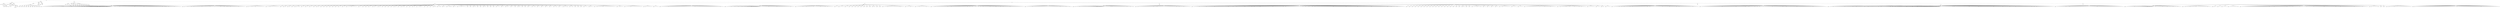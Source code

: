 digraph Tree {
	"t0" [label = "TEI"];
	"t1" [label = "teiHeader"];
	"t2" [label = "fileDesc"];
	"t3" [label = "titleStmt"];
	"t4" [label = "title"];
	"t5" [label = "title"];
	"t6" [label = "title"];
	"t7" [label = "author"];
	"t8" [label = "idno"];
	"t9" [label = "idno"];
	"t10" [label = "persName"];
	"t11" [label = "forename"];
	"t12" [label = "nameLink"];
	"t13" [label = "surname"];
	"t14" [label = "editor"];
	"t15" [label = "publicationStmt"];
	"t16" [label = "publisher"];
	"t17" [label = "idno"];
	"t18" [label = "idno"];
	"t19" [label = "availability"];
	"t20" [label = "licence"];
	"t21" [label = "ab"];
	"t22" [label = "ref"];
	"t23" [label = "sourceDesc"];
	"t24" [label = "bibl"];
	"t25" [label = "name"];
	"t26" [label = "idno"];
	"t27" [label = "idno"];
	"t28" [label = "availability"];
	"t29" [label = "licence"];
	"t30" [label = "ab"];
	"t31" [label = "ref"];
	"t32" [label = "bibl"];
	"t33" [label = "date"];
	"t34" [label = "idno"];
	"t35" [label = "profileDesc"];
	"t36" [label = "particDesc"];
	"t37" [label = "listPerson"];
	"t38" [label = "person"];
	"t39" [label = "persName"];
	"t40" [label = "person"];
	"t41" [label = "persName"];
	"t42" [label = "person"];
	"t43" [label = "persName"];
	"t44" [label = "person"];
	"t45" [label = "persName"];
	"t46" [label = "person"];
	"t47" [label = "persName"];
	"t48" [label = "person"];
	"t49" [label = "persName"];
	"t50" [label = "person"];
	"t51" [label = "persName"];
	"t52" [label = "person"];
	"t53" [label = "persName"];
	"t54" [label = "person"];
	"t55" [label = "persName"];
	"t56" [label = "person"];
	"t57" [label = "persName"];
	"t58" [label = "textClass"];
	"t59" [label = "keywords"];
	"t60" [label = "term"];
	"t61" [label = "term"];
	"t62" [label = "classCode"];
	"t63" [label = "revisionDesc"];
	"t64" [label = "listChange"];
	"t65" [label = "change"];
	"t66" [label = "text"];
	"t67" [label = "front"];
	"t68" [label = "docTitle"];
	"t69" [label = "titlePart"];
	"t70" [label = "titlePart"];
	"t71" [label = "titlePart"];
	"t72" [label = "docDate"];
	"t73" [label = "docAuthor"];
	"t74" [label = "div"];
	"t75" [label = "div"];
	"t76" [label = "p"];
	"t77" [label = "castList"];
	"t78" [label = "head"];
	"t79" [label = "castItem"];
	"t80" [label = "role"];
	"t81" [label = "castItem"];
	"t82" [label = "role"];
	"t83" [label = "castItem"];
	"t84" [label = "role"];
	"t85" [label = "castItem"];
	"t86" [label = "role"];
	"t87" [label = "castItem"];
	"t88" [label = "role"];
	"t89" [label = "castItem"];
	"t90" [label = "role"];
	"t91" [label = "castItem"];
	"t92" [label = "role"];
	"t93" [label = "castItem"];
	"t94" [label = "role"];
	"t95" [label = "castItem"];
	"t96" [label = "role"];
	"t97" [label = "note"];
	"t98" [label = "body"];
	"t99" [label = "div"];
	"t100" [label = "head"];
	"t101" [label = "div"];
	"t102" [label = "head"];
	"t103" [label = "sp"];
	"t104" [label = "speaker"];
	"t105" [label = "l"];
	"t106" [label = "l"];
	"t107" [label = "l"];
	"t108" [label = "l"];
	"t109" [label = "l"];
	"t110" [label = "l"];
	"t111" [label = "l"];
	"t112" [label = "l"];
	"t113" [label = "l"];
	"t114" [label = "note"];
	"t115" [label = "l"];
	"t116" [label = "l"];
	"t117" [label = "l"];
	"t118" [label = "l"];
	"t119" [label = "l"];
	"t120" [label = "l"];
	"t121" [label = "l"];
	"t122" [label = "note"];
	"t123" [label = "note"];
	"t124" [label = "l"];
	"t125" [label = "l"];
	"t126" [label = "l"];
	"t127" [label = "l"];
	"t128" [label = "l"];
	"t129" [label = "l"];
	"t130" [label = "note"];
	"t131" [label = "l"];
	"t132" [label = "l"];
	"t133" [label = "l"];
	"t134" [label = "l"];
	"t135" [label = "l"];
	"t136" [label = "l"];
	"t137" [label = "l"];
	"t138" [label = "l"];
	"t139" [label = "note"];
	"t140" [label = "l"];
	"t141" [label = "note"];
	"t142" [label = "l"];
	"t143" [label = "l"];
	"t144" [label = "l"];
	"t145" [label = "l"];
	"t146" [label = "note"];
	"t147" [label = "note"];
	"t148" [label = "l"];
	"t149" [label = "l"];
	"t150" [label = "l"];
	"t151" [label = "l"];
	"t152" [label = "note"];
	"t153" [label = "l"];
	"t154" [label = "note"];
	"t155" [label = "l"];
	"t156" [label = "l"];
	"t157" [label = "l"];
	"t158" [label = "l"];
	"t159" [label = "l"];
	"t160" [label = "note"];
	"t161" [label = "l"];
	"t162" [label = "l"];
	"t163" [label = "l"];
	"t164" [label = "l"];
	"t165" [label = "l"];
	"t166" [label = "l"];
	"t167" [label = "note"];
	"t168" [label = "l"];
	"t169" [label = "l"];
	"t170" [label = "l"];
	"t171" [label = "note"];
	"t172" [label = "l"];
	"t173" [label = "l"];
	"t174" [label = "l"];
	"t175" [label = "l"];
	"t176" [label = "l"];
	"t177" [label = "l"];
	"t178" [label = "l"];
	"t179" [label = "l"];
	"t180" [label = "l"];
	"t181" [label = "l"];
	"t182" [label = "l"];
	"t183" [label = "l"];
	"t184" [label = "note"];
	"t185" [label = "l"];
	"t186" [label = "l"];
	"t187" [label = "l"];
	"t188" [label = "l"];
	"t189" [label = "l"];
	"t190" [label = "l"];
	"t191" [label = "l"];
	"t192" [label = "note"];
	"t193" [label = "l"];
	"t194" [label = "l"];
	"t195" [label = "l"];
	"t196" [label = "l"];
	"t197" [label = "l"];
	"t198" [label = "l"];
	"t199" [label = "l"];
	"t200" [label = "l"];
	"t201" [label = "l"];
	"t202" [label = "l"];
	"t203" [label = "l"];
	"t204" [label = "l"];
	"t205" [label = "l"];
	"t206" [label = "l"];
	"t207" [label = "l"];
	"t208" [label = "note"];
	"t209" [label = "l"];
	"t210" [label = "note"];
	"t211" [label = "note"];
	"t212" [label = "l"];
	"t213" [label = "note"];
	"t214" [label = "l"];
	"t215" [label = "l"];
	"t216" [label = "l"];
	"t217" [label = "l"];
	"t218" [label = "note"];
	"t219" [label = "l"];
	"t220" [label = "l"];
	"t221" [label = "l"];
	"t222" [label = "l"];
	"t223" [label = "l"];
	"t224" [label = "l"];
	"t225" [label = "sp"];
	"t226" [label = "speaker"];
	"t227" [label = "note"];
	"t228" [label = "l"];
	"t229" [label = "l"];
	"t230" [label = "note"];
	"t231" [label = "l"];
	"t232" [label = "l"];
	"t233" [label = "note"];
	"t234" [label = "l"];
	"t235" [label = "note"];
	"t236" [label = "l"];
	"t237" [label = "l"];
	"t238" [label = "l"];
	"t239" [label = "l"];
	"t240" [label = "l"];
	"t241" [label = "l"];
	"t242" [label = "note"];
	"t243" [label = "l"];
	"t244" [label = "l"];
	"t245" [label = "l"];
	"t246" [label = "l"];
	"t247" [label = "l"];
	"t248" [label = "l"];
	"t249" [label = "note"];
	"t250" [label = "l"];
	"t251" [label = "l"];
	"t252" [label = "l"];
	"t253" [label = "note"];
	"t254" [label = "l"];
	"t255" [label = "l"];
	"t256" [label = "l"];
	"t257" [label = "l"];
	"t258" [label = "note"];
	"t259" [label = "l"];
	"t260" [label = "l"];
	"t261" [label = "note"];
	"t262" [label = "l"];
	"t263" [label = "note"];
	"t264" [label = "note"];
	"t265" [label = "l"];
	"t266" [label = "note"];
	"t267" [label = "l"];
	"t268" [label = "l"];
	"t269" [label = "l"];
	"t270" [label = "l"];
	"t271" [label = "l"];
	"t272" [label = "l"];
	"t273" [label = "note"];
	"t274" [label = "l"];
	"t275" [label = "l"];
	"t276" [label = "l"];
	"t277" [label = "l"];
	"t278" [label = "l"];
	"t279" [label = "l"];
	"t280" [label = "sp"];
	"t281" [label = "speaker"];
	"t282" [label = "note"];
	"t283" [label = "l"];
	"t284" [label = "l"];
	"t285" [label = "note"];
	"t286" [label = "l"];
	"t287" [label = "l"];
	"t288" [label = "note"];
	"t289" [label = "l"];
	"t290" [label = "l"];
	"t291" [label = "l"];
	"t292" [label = "l"];
	"t293" [label = "l"];
	"t294" [label = "l"];
	"t295" [label = "l"];
	"t296" [label = "l"];
	"t297" [label = "sp"];
	"t298" [label = "speaker"];
	"t299" [label = "l"];
	"t300" [label = "l"];
	"t301" [label = "note"];
	"t302" [label = "l"];
	"t303" [label = "l"];
	"t304" [label = "l"];
	"t305" [label = "l"];
	"t306" [label = "l"];
	"t307" [label = "l"];
	"t308" [label = "l"];
	"t309" [label = "l"];
	"t310" [label = "sp"];
	"t311" [label = "speaker"];
	"t312" [label = "l"];
	"t313" [label = "sp"];
	"t314" [label = "speaker"];
	"t315" [label = "note"];
	"t316" [label = "l"];
	"t317" [label = "sp"];
	"t318" [label = "speaker"];
	"t319" [label = "note"];
	"t320" [label = "l"];
	"t321" [label = "sp"];
	"t322" [label = "speaker"];
	"t323" [label = "l"];
	"t324" [label = "sp"];
	"t325" [label = "speaker"];
	"t326" [label = "note"];
	"t327" [label = "l"];
	"t328" [label = "note"];
	"t329" [label = "l"];
	"t330" [label = "sp"];
	"t331" [label = "speaker"];
	"t332" [label = "l"];
	"t333" [label = "l"];
	"t334" [label = "sp"];
	"t335" [label = "speaker"];
	"t336" [label = "l"];
	"t337" [label = "l"];
	"t338" [label = "sp"];
	"t339" [label = "speaker"];
	"t340" [label = "l"];
	"t341" [label = "l"];
	"t342" [label = "sp"];
	"t343" [label = "speaker"];
	"t344" [label = "l"];
	"t345" [label = "sp"];
	"t346" [label = "speaker"];
	"t347" [label = "note"];
	"t348" [label = "l"];
	"t349" [label = "sp"];
	"t350" [label = "speaker"];
	"t351" [label = "l"];
	"t352" [label = "sp"];
	"t353" [label = "speaker"];
	"t354" [label = "l"];
	"t355" [label = "sp"];
	"t356" [label = "speaker"];
	"t357" [label = "l"];
	"t358" [label = "sp"];
	"t359" [label = "speaker"];
	"t360" [label = "l"];
	"t361" [label = "sp"];
	"t362" [label = "speaker"];
	"t363" [label = "l"];
	"t364" [label = "sp"];
	"t365" [label = "speaker"];
	"t366" [label = "l"];
	"t367" [label = "sp"];
	"t368" [label = "speaker"];
	"t369" [label = "l"];
	"t370" [label = "l"];
	"t371" [label = "sp"];
	"t372" [label = "speaker"];
	"t373" [label = "l"];
	"t374" [label = "l"];
	"t375" [label = "sp"];
	"t376" [label = "speaker"];
	"t377" [label = "l"];
	"t378" [label = "l"];
	"t379" [label = "l"];
	"t380" [label = "note"];
	"t381" [label = "l"];
	"t382" [label = "l"];
	"t383" [label = "l"];
	"t384" [label = "l"];
	"t385" [label = "l"];
	"t386" [label = "sp"];
	"t387" [label = "speaker"];
	"t388" [label = "l"];
	"t389" [label = "l"];
	"t390" [label = "sp"];
	"t391" [label = "speaker"];
	"t392" [label = "l"];
	"t393" [label = "sp"];
	"t394" [label = "speaker"];
	"t395" [label = "l"];
	"t396" [label = "sp"];
	"t397" [label = "speaker"];
	"t398" [label = "l"];
	"t399" [label = "l"];
	"t400" [label = "sp"];
	"t401" [label = "speaker"];
	"t402" [label = "note"];
	"t403" [label = "l"];
	"t404" [label = "l"];
	"t405" [label = "sp"];
	"t406" [label = "speaker"];
	"t407" [label = "note"];
	"t408" [label = "l"];
	"t409" [label = "sp"];
	"t410" [label = "speaker"];
	"t411" [label = "l"];
	"t412" [label = "sp"];
	"t413" [label = "speaker"];
	"t414" [label = "l"];
	"t415" [label = "sp"];
	"t416" [label = "speaker"];
	"t417" [label = "l"];
	"t418" [label = "sp"];
	"t419" [label = "speaker"];
	"t420" [label = "l"];
	"t421" [label = "sp"];
	"t422" [label = "speaker"];
	"t423" [label = "note"];
	"t424" [label = "l"];
	"t425" [label = "sp"];
	"t426" [label = "speaker"];
	"t427" [label = "l"];
	"t428" [label = "sp"];
	"t429" [label = "speaker"];
	"t430" [label = "note"];
	"t431" [label = "note"];
	"t432" [label = "l"];
	"t433" [label = "sp"];
	"t434" [label = "speaker"];
	"t435" [label = "l"];
	"t436" [label = "sp"];
	"t437" [label = "speaker"];
	"t438" [label = "l"];
	"t439" [label = "sp"];
	"t440" [label = "speaker"];
	"t441" [label = "note"];
	"t442" [label = "l"];
	"t443" [label = "sp"];
	"t444" [label = "speaker"];
	"t445" [label = "l"];
	"t446" [label = "note"];
	"t447" [label = "note"];
	"t448" [label = "l"];
	"t449" [label = "l"];
	"t450" [label = "sp"];
	"t451" [label = "speaker"];
	"t452" [label = "l"];
	"t453" [label = "sp"];
	"t454" [label = "speaker"];
	"t455" [label = "l"];
	"t456" [label = "sp"];
	"t457" [label = "speaker"];
	"t458" [label = "l"];
	"t459" [label = "sp"];
	"t460" [label = "speaker"];
	"t461" [label = "note"];
	"t462" [label = "l"];
	"t463" [label = "sp"];
	"t464" [label = "speaker"];
	"t465" [label = "l"];
	"t466" [label = "note"];
	"t467" [label = "l"];
	"t468" [label = "sp"];
	"t469" [label = "speaker"];
	"t470" [label = "l"];
	"t471" [label = "l"];
	"t472" [label = "sp"];
	"t473" [label = "speaker"];
	"t474" [label = "l"];
	"t475" [label = "note"];
	"t476" [label = "note"];
	"t477" [label = "l"];
	"t478" [label = "sp"];
	"t479" [label = "speaker"];
	"t480" [label = "l"];
	"t481" [label = "l"];
	"t482" [label = "sp"];
	"t483" [label = "speaker"];
	"t484" [label = "l"];
	"t485" [label = "l"];
	"t486" [label = "note"];
	"t487" [label = "l"];
	"t488" [label = "l"];
	"t489" [label = "l"];
	"t490" [label = "l"];
	"t491" [label = "sp"];
	"t492" [label = "speaker"];
	"t493" [label = "l"];
	"t494" [label = "sp"];
	"t495" [label = "speaker"];
	"t496" [label = "l"];
	"t497" [label = "sp"];
	"t498" [label = "speaker"];
	"t499" [label = "note"];
	"t500" [label = "l"];
	"t501" [label = "sp"];
	"t502" [label = "speaker"];
	"t503" [label = "l"];
	"t504" [label = "sp"];
	"t505" [label = "speaker"];
	"t506" [label = "l"];
	"t507" [label = "sp"];
	"t508" [label = "speaker"];
	"t509" [label = "note"];
	"t510" [label = "l"];
	"t511" [label = "sp"];
	"t512" [label = "speaker"];
	"t513" [label = "l"];
	"t514" [label = "sp"];
	"t515" [label = "speaker"];
	"t516" [label = "l"];
	"t517" [label = "sp"];
	"t518" [label = "speaker"];
	"t519" [label = "l"];
	"t520" [label = "sp"];
	"t521" [label = "speaker"];
	"t522" [label = "l"];
	"t523" [label = "l"];
	"t524" [label = "l"];
	"t525" [label = "sp"];
	"t526" [label = "speaker"];
	"t527" [label = "l"];
	"t528" [label = "l"];
	"t529" [label = "sp"];
	"t530" [label = "speaker"];
	"t531" [label = "note"];
	"t532" [label = "l"];
	"t533" [label = "l"];
	"t534" [label = "sp"];
	"t535" [label = "speaker"];
	"t536" [label = "l"];
	"t537" [label = "l"];
	"t538" [label = "sp"];
	"t539" [label = "speaker"];
	"t540" [label = "l"];
	"t541" [label = "sp"];
	"t542" [label = "speaker"];
	"t543" [label = "note"];
	"t544" [label = "l"];
	"t545" [label = "sp"];
	"t546" [label = "speaker"];
	"t547" [label = "l"];
	"t548" [label = "sp"];
	"t549" [label = "speaker"];
	"t550" [label = "l"];
	"t551" [label = "sp"];
	"t552" [label = "speaker"];
	"t553" [label = "l"];
	"t554" [label = "l"];
	"t555" [label = "sp"];
	"t556" [label = "speaker"];
	"t557" [label = "l"];
	"t558" [label = "note"];
	"t559" [label = "l"];
	"t560" [label = "sp"];
	"t561" [label = "speaker"];
	"t562" [label = "l"];
	"t563" [label = "l"];
	"t564" [label = "sp"];
	"t565" [label = "speaker"];
	"t566" [label = "l"];
	"t567" [label = "l"];
	"t568" [label = "sp"];
	"t569" [label = "speaker"];
	"t570" [label = "l"];
	"t571" [label = "l"];
	"t572" [label = "sp"];
	"t573" [label = "speaker"];
	"t574" [label = "l"];
	"t575" [label = "l"];
	"t576" [label = "sp"];
	"t577" [label = "speaker"];
	"t578" [label = "l"];
	"t579" [label = "note"];
	"t580" [label = "l"];
	"t581" [label = "sp"];
	"t582" [label = "speaker"];
	"t583" [label = "l"];
	"t584" [label = "l"];
	"t585" [label = "sp"];
	"t586" [label = "speaker"];
	"t587" [label = "note"];
	"t588" [label = "l"];
	"t589" [label = "note"];
	"t590" [label = "l"];
	"t591" [label = "sp"];
	"t592" [label = "speaker"];
	"t593" [label = "l"];
	"t594" [label = "note"];
	"t595" [label = "l"];
	"t596" [label = "sp"];
	"t597" [label = "speaker"];
	"t598" [label = "l"];
	"t599" [label = "sp"];
	"t600" [label = "speaker"];
	"t601" [label = "l"];
	"t602" [label = "sp"];
	"t603" [label = "speaker"];
	"t604" [label = "l"];
	"t605" [label = "sp"];
	"t606" [label = "speaker"];
	"t607" [label = "l"];
	"t608" [label = "l"];
	"t609" [label = "l"];
	"t610" [label = "sp"];
	"t611" [label = "speaker"];
	"t612" [label = "note"];
	"t613" [label = "l"];
	"t614" [label = "l"];
	"t615" [label = "sp"];
	"t616" [label = "speaker"];
	"t617" [label = "l"];
	"t618" [label = "note"];
	"t619" [label = "l"];
	"t620" [label = "l"];
	"t621" [label = "l"];
	"t622" [label = "l"];
	"t623" [label = "note"];
	"t624" [label = "l"];
	"t625" [label = "l"];
	"t626" [label = "l"];
	"t627" [label = "l"];
	"t628" [label = "l"];
	"t629" [label = "l"];
	"t630" [label = "l"];
	"t631" [label = "l"];
	"t632" [label = "l"];
	"t633" [label = "l"];
	"t634" [label = "l"];
	"t635" [label = "sp"];
	"t636" [label = "speaker"];
	"t637" [label = "l"];
	"t638" [label = "note"];
	"t639" [label = "l"];
	"t640" [label = "l"];
	"t641" [label = "l"];
	"t642" [label = "sp"];
	"t643" [label = "speaker"];
	"t644" [label = "l"];
	"t645" [label = "l"];
	"t646" [label = "l"];
	"t647" [label = "l"];
	"t648" [label = "note"];
	"t649" [label = "l"];
	"t650" [label = "l"];
	"t651" [label = "l"];
	"t652" [label = "l"];
	"t653" [label = "l"];
	"t654" [label = "l"];
	"t655" [label = "l"];
	"t656" [label = "l"];
	"t657" [label = "l"];
	"t658" [label = "l"];
	"t659" [label = "sp"];
	"t660" [label = "speaker"];
	"t661" [label = "note"];
	"t662" [label = "l"];
	"t663" [label = "l"];
	"t664" [label = "l"];
	"t665" [label = "l"];
	"t666" [label = "l"];
	"t667" [label = "l"];
	"t668" [label = "sp"];
	"t669" [label = "speaker"];
	"t670" [label = "l"];
	"t671" [label = "l"];
	"t672" [label = "l"];
	"t673" [label = "l"];
	"t674" [label = "sp"];
	"t675" [label = "speaker"];
	"t676" [label = "l"];
	"t677" [label = "l"];
	"t678" [label = "l"];
	"t679" [label = "l"];
	"t680" [label = "l"];
	"t681" [label = "l"];
	"t682" [label = "note"];
	"t683" [label = "l"];
	"t684" [label = "l"];
	"t685" [label = "l"];
	"t686" [label = "l"];
	"t687" [label = "l"];
	"t688" [label = "l"];
	"t689" [label = "l"];
	"t690" [label = "l"];
	"t691" [label = "l"];
	"t692" [label = "l"];
	"t693" [label = "l"];
	"t694" [label = "l"];
	"t695" [label = "l"];
	"t696" [label = "l"];
	"t697" [label = "l"];
	"t698" [label = "l"];
	"t699" [label = "l"];
	"t700" [label = "l"];
	"t701" [label = "l"];
	"t702" [label = "l"];
	"t703" [label = "l"];
	"t704" [label = "l"];
	"t705" [label = "note"];
	"t706" [label = "l"];
	"t707" [label = "l"];
	"t708" [label = "l"];
	"t709" [label = "l"];
	"t710" [label = "l"];
	"t711" [label = "l"];
	"t712" [label = "l"];
	"t713" [label = "l"];
	"t714" [label = "l"];
	"t715" [label = "l"];
	"t716" [label = "l"];
	"t717" [label = "l"];
	"t718" [label = "l"];
	"t719" [label = "l"];
	"t720" [label = "l"];
	"t721" [label = "l"];
	"t722" [label = "l"];
	"t723" [label = "l"];
	"t724" [label = "l"];
	"t725" [label = "l"];
	"t726" [label = "l"];
	"t727" [label = "note"];
	"t728" [label = "l"];
	"t729" [label = "l"];
	"t730" [label = "l"];
	"t731" [label = "div"];
	"t732" [label = "head"];
	"t733" [label = "div"];
	"t734" [label = "head"];
	"t735" [label = "sp"];
	"t736" [label = "speaker"];
	"t737" [label = "l"];
	"t738" [label = "l"];
	"t739" [label = "l"];
	"t740" [label = "l"];
	"t741" [label = "note"];
	"t742" [label = "l"];
	"t743" [label = "l"];
	"t744" [label = "note"];
	"t745" [label = "l"];
	"t746" [label = "l"];
	"t747" [label = "note"];
	"t748" [label = "l"];
	"t749" [label = "l"];
	"t750" [label = "note"];
	"t751" [label = "l"];
	"t752" [label = "l"];
	"t753" [label = "l"];
	"t754" [label = "l"];
	"t755" [label = "note"];
	"t756" [label = "l"];
	"t757" [label = "l"];
	"t758" [label = "note"];
	"t759" [label = "l"];
	"t760" [label = "l"];
	"t761" [label = "l"];
	"t762" [label = "l"];
	"t763" [label = "l"];
	"t764" [label = "l"];
	"t765" [label = "l"];
	"t766" [label = "l"];
	"t767" [label = "l"];
	"t768" [label = "l"];
	"t769" [label = "l"];
	"t770" [label = "l"];
	"t771" [label = "l"];
	"t772" [label = "l"];
	"t773" [label = "note"];
	"t774" [label = "l"];
	"t775" [label = "l"];
	"t776" [label = "l"];
	"t777" [label = "l"];
	"t778" [label = "l"];
	"t779" [label = "l"];
	"t780" [label = "note"];
	"t781" [label = "l"];
	"t782" [label = "l"];
	"t783" [label = "l"];
	"t784" [label = "l"];
	"t785" [label = "l"];
	"t786" [label = "l"];
	"t787" [label = "l"];
	"t788" [label = "l"];
	"t789" [label = "l"];
	"t790" [label = "l"];
	"t791" [label = "l"];
	"t792" [label = "note"];
	"t793" [label = "l"];
	"t794" [label = "l"];
	"t795" [label = "l"];
	"t796" [label = "sp"];
	"t797" [label = "speaker"];
	"t798" [label = "l"];
	"t799" [label = "l"];
	"t800" [label = "l"];
	"t801" [label = "l"];
	"t802" [label = "l"];
	"t803" [label = "note"];
	"t804" [label = "l"];
	"t805" [label = "l"];
	"t806" [label = "note"];
	"t807" [label = "l"];
	"t808" [label = "l"];
	"t809" [label = "l"];
	"t810" [label = "l"];
	"t811" [label = "l"];
	"t812" [label = "note"];
	"t813" [label = "l"];
	"t814" [label = "l"];
	"t815" [label = "l"];
	"t816" [label = "l"];
	"t817" [label = "l"];
	"t818" [label = "note"];
	"t819" [label = "l"];
	"t820" [label = "l"];
	"t821" [label = "l"];
	"t822" [label = "note"];
	"t823" [label = "l"];
	"t824" [label = "note"];
	"t825" [label = "l"];
	"t826" [label = "l"];
	"t827" [label = "l"];
	"t828" [label = "l"];
	"t829" [label = "l"];
	"t830" [label = "sp"];
	"t831" [label = "speaker"];
	"t832" [label = "l"];
	"t833" [label = "l"];
	"t834" [label = "sp"];
	"t835" [label = "speaker"];
	"t836" [label = "l"];
	"t837" [label = "l"];
	"t838" [label = "l"];
	"t839" [label = "l"];
	"t840" [label = "sp"];
	"t841" [label = "speaker"];
	"t842" [label = "l"];
	"t843" [label = "l"];
	"t844" [label = "sp"];
	"t845" [label = "speaker"];
	"t846" [label = "l"];
	"t847" [label = "sp"];
	"t848" [label = "speaker"];
	"t849" [label = "l"];
	"t850" [label = "sp"];
	"t851" [label = "speaker"];
	"t852" [label = "l"];
	"t853" [label = "sp"];
	"t854" [label = "speaker"];
	"t855" [label = "l"];
	"t856" [label = "sp"];
	"t857" [label = "speaker"];
	"t858" [label = "l"];
	"t859" [label = "sp"];
	"t860" [label = "speaker"];
	"t861" [label = "l"];
	"t862" [label = "sp"];
	"t863" [label = "speaker"];
	"t864" [label = "l"];
	"t865" [label = "sp"];
	"t866" [label = "speaker"];
	"t867" [label = "l"];
	"t868" [label = "sp"];
	"t869" [label = "speaker"];
	"t870" [label = "note"];
	"t871" [label = "l"];
	"t872" [label = "sp"];
	"t873" [label = "speaker"];
	"t874" [label = "l"];
	"t875" [label = "sp"];
	"t876" [label = "speaker"];
	"t877" [label = "l"];
	"t878" [label = "sp"];
	"t879" [label = "speaker"];
	"t880" [label = "l"];
	"t881" [label = "l"];
	"t882" [label = "l"];
	"t883" [label = "note"];
	"t884" [label = "l"];
	"t885" [label = "l"];
	"t886" [label = "l"];
	"t887" [label = "l"];
	"t888" [label = "l"];
	"t889" [label = "l"];
	"t890" [label = "l"];
	"t891" [label = "l"];
	"t892" [label = "l"];
	"t893" [label = "note"];
	"t894" [label = "note"];
	"t895" [label = "l"];
	"t896" [label = "l"];
	"t897" [label = "l"];
	"t898" [label = "sp"];
	"t899" [label = "speaker"];
	"t900" [label = "l"];
	"t901" [label = "l"];
	"t902" [label = "l"];
	"t903" [label = "note"];
	"t904" [label = "l"];
	"t905" [label = "l"];
	"t906" [label = "l"];
	"t907" [label = "sp"];
	"t908" [label = "speaker"];
	"t909" [label = "l"];
	"t910" [label = "l"];
	"t911" [label = "note"];
	"t912" [label = "l"];
	"t913" [label = "l"];
	"t914" [label = "l"];
	"t915" [label = "l"];
	"t916" [label = "l"];
	"t917" [label = "note"];
	"t918" [label = "l"];
	"t919" [label = "l"];
	"t920" [label = "l"];
	"t921" [label = "sp"];
	"t922" [label = "speaker"];
	"t923" [label = "l"];
	"t924" [label = "l"];
	"t925" [label = "note"];
	"t926" [label = "l"];
	"t927" [label = "l"];
	"t928" [label = "l"];
	"t929" [label = "l"];
	"t930" [label = "l"];
	"t931" [label = "l"];
	"t932" [label = "l"];
	"t933" [label = "l"];
	"t934" [label = "l"];
	"t935" [label = "l"];
	"t936" [label = "note"];
	"t937" [label = "l"];
	"t938" [label = "l"];
	"t939" [label = "note"];
	"t940" [label = "l"];
	"t941" [label = "l"];
	"t942" [label = "l"];
	"t943" [label = "l"];
	"t944" [label = "l"];
	"t945" [label = "l"];
	"t946" [label = "l"];
	"t947" [label = "l"];
	"t948" [label = "l"];
	"t949" [label = "l"];
	"t950" [label = "l"];
	"t951" [label = "l"];
	"t952" [label = "l"];
	"t953" [label = "note"];
	"t954" [label = "l"];
	"t955" [label = "note"];
	"t956" [label = "l"];
	"t957" [label = "note"];
	"t958" [label = "l"];
	"t959" [label = "l"];
	"t960" [label = "note"];
	"t961" [label = "l"];
	"t962" [label = "note"];
	"t963" [label = "l"];
	"t964" [label = "note"];
	"t965" [label = "l"];
	"t966" [label = "note"];
	"t967" [label = "l"];
	"t968" [label = "l"];
	"t969" [label = "l"];
	"t970" [label = "l"];
	"t971" [label = "l"];
	"t972" [label = "note"];
	"t973" [label = "l"];
	"t974" [label = "l"];
	"t975" [label = "l"];
	"t976" [label = "l"];
	"t977" [label = "note"];
	"t978" [label = "l"];
	"t979" [label = "l"];
	"t980" [label = "l"];
	"t981" [label = "note"];
	"t982" [label = "l"];
	"t983" [label = "note"];
	"t984" [label = "l"];
	"t985" [label = "l"];
	"t986" [label = "l"];
	"t987" [label = "l"];
	"t988" [label = "l"];
	"t989" [label = "note"];
	"t990" [label = "l"];
	"t991" [label = "l"];
	"t992" [label = "l"];
	"t993" [label = "l"];
	"t994" [label = "l"];
	"t995" [label = "l"];
	"t996" [label = "l"];
	"t997" [label = "l"];
	"t998" [label = "l"];
	"t999" [label = "l"];
	"t1000" [label = "l"];
	"t1001" [label = "l"];
	"t1002" [label = "sp"];
	"t1003" [label = "speaker"];
	"t1004" [label = "l"];
	"t1005" [label = "l"];
	"t1006" [label = "l"];
	"t1007" [label = "l"];
	"t1008" [label = "l"];
	"t1009" [label = "note"];
	"t1010" [label = "l"];
	"t1011" [label = "l"];
	"t1012" [label = "l"];
	"t1013" [label = "l"];
	"t1014" [label = "l"];
	"t1015" [label = "l"];
	"t1016" [label = "l"];
	"t1017" [label = "l"];
	"t1018" [label = "l"];
	"t1019" [label = "l"];
	"t1020" [label = "l"];
	"t1021" [label = "l"];
	"t1022" [label = "l"];
	"t1023" [label = "l"];
	"t1024" [label = "l"];
	"t1025" [label = "l"];
	"t1026" [label = "l"];
	"t1027" [label = "l"];
	"t1028" [label = "l"];
	"t1029" [label = "l"];
	"t1030" [label = "l"];
	"t1031" [label = "l"];
	"t1032" [label = "l"];
	"t1033" [label = "note"];
	"t1034" [label = "l"];
	"t1035" [label = "l"];
	"t1036" [label = "l"];
	"t1037" [label = "l"];
	"t1038" [label = "note"];
	"t1039" [label = "l"];
	"t1040" [label = "l"];
	"t1041" [label = "note"];
	"t1042" [label = "l"];
	"t1043" [label = "l"];
	"t1044" [label = "div"];
	"t1045" [label = "head"];
	"t1046" [label = "div"];
	"t1047" [label = "head"];
	"t1048" [label = "sp"];
	"t1049" [label = "speaker"];
	"t1050" [label = "note"];
	"t1051" [label = "l"];
	"t1052" [label = "l"];
	"t1053" [label = "l"];
	"t1054" [label = "note"];
	"t1055" [label = "l"];
	"t1056" [label = "l"];
	"t1057" [label = "l"];
	"t1058" [label = "l"];
	"t1059" [label = "l"];
	"t1060" [label = "l"];
	"t1061" [label = "l"];
	"t1062" [label = "l"];
	"t1063" [label = "l"];
	"t1064" [label = "l"];
	"t1065" [label = "l"];
	"t1066" [label = "l"];
	"t1067" [label = "l"];
	"t1068" [label = "l"];
	"t1069" [label = "note"];
	"t1070" [label = "l"];
	"t1071" [label = "l"];
	"t1072" [label = "l"];
	"t1073" [label = "l"];
	"t1074" [label = "l"];
	"t1075" [label = "l"];
	"t1076" [label = "l"];
	"t1077" [label = "l"];
	"t1078" [label = "l"];
	"t1079" [label = "l"];
	"t1080" [label = "l"];
	"t1081" [label = "note"];
	"t1082" [label = "note"];
	"t1083" [label = "l"];
	"t1084" [label = "l"];
	"t1085" [label = "l"];
	"t1086" [label = "l"];
	"t1087" [label = "l"];
	"t1088" [label = "l"];
	"t1089" [label = "l"];
	"t1090" [label = "l"];
	"t1091" [label = "l"];
	"t1092" [label = "l"];
	"t1093" [label = "l"];
	"t1094" [label = "l"];
	"t1095" [label = "note"];
	"t1096" [label = "l"];
	"t1097" [label = "l"];
	"t1098" [label = "note"];
	"t1099" [label = "l"];
	"t1100" [label = "note"];
	"t1101" [label = "l"];
	"t1102" [label = "sp"];
	"t1103" [label = "speaker"];
	"t1104" [label = "note"];
	"t1105" [label = "note"];
	"t1106" [label = "l"];
	"t1107" [label = "l"];
	"t1108" [label = "l"];
	"t1109" [label = "l"];
	"t1110" [label = "l"];
	"t1111" [label = "l"];
	"t1112" [label = "l"];
	"t1113" [label = "l"];
	"t1114" [label = "l"];
	"t1115" [label = "l"];
	"t1116" [label = "l"];
	"t1117" [label = "l"];
	"t1118" [label = "note"];
	"t1119" [label = "l"];
	"t1120" [label = "l"];
	"t1121" [label = "note"];
	"t1122" [label = "l"];
	"t1123" [label = "l"];
	"t1124" [label = "l"];
	"t1125" [label = "l"];
	"t1126" [label = "l"];
	"t1127" [label = "l"];
	"t1128" [label = "l"];
	"t1129" [label = "l"];
	"t1130" [label = "l"];
	"t1131" [label = "l"];
	"t1132" [label = "l"];
	"t1133" [label = "l"];
	"t1134" [label = "l"];
	"t1135" [label = "l"];
	"t1136" [label = "l"];
	"t1137" [label = "l"];
	"t1138" [label = "note"];
	"t1139" [label = "l"];
	"t1140" [label = "note"];
	"t1141" [label = "l"];
	"t1142" [label = "l"];
	"t1143" [label = "l"];
	"t1144" [label = "note"];
	"t1145" [label = "l"];
	"t1146" [label = "l"];
	"t1147" [label = "l"];
	"t1148" [label = "l"];
	"t1149" [label = "l"];
	"t1150" [label = "l"];
	"t1151" [label = "sp"];
	"t1152" [label = "speaker"];
	"t1153" [label = "l"];
	"t1154" [label = "l"];
	"t1155" [label = "l"];
	"t1156" [label = "l"];
	"t1157" [label = "l"];
	"t1158" [label = "note"];
	"t1159" [label = "l"];
	"t1160" [label = "l"];
	"t1161" [label = "l"];
	"t1162" [label = "l"];
	"t1163" [label = "l"];
	"t1164" [label = "note"];
	"t1165" [label = "l"];
	"t1166" [label = "l"];
	"t1167" [label = "l"];
	"t1168" [label = "l"];
	"t1169" [label = "l"];
	"t1170" [label = "l"];
	"t1171" [label = "note"];
	"t1172" [label = "l"];
	"t1173" [label = "l"];
	"t1174" [label = "l"];
	"t1175" [label = "l"];
	"t1176" [label = "l"];
	"t1177" [label = "l"];
	"t1178" [label = "l"];
	"t1179" [label = "l"];
	"t1180" [label = "l"];
	"t1181" [label = "l"];
	"t1182" [label = "l"];
	"t1183" [label = "note"];
	"t1184" [label = "l"];
	"t1185" [label = "l"];
	"t1186" [label = "l"];
	"t1187" [label = "note"];
	"t1188" [label = "l"];
	"t1189" [label = "l"];
	"t1190" [label = "note"];
	"t1191" [label = "l"];
	"t1192" [label = "l"];
	"t1193" [label = "l"];
	"t1194" [label = "l"];
	"t1195" [label = "l"];
	"t1196" [label = "l"];
	"t1197" [label = "note"];
	"t1198" [label = "l"];
	"t1199" [label = "l"];
	"t1200" [label = "l"];
	"t1201" [label = "l"];
	"t1202" [label = "l"];
	"t1203" [label = "note"];
	"t1204" [label = "l"];
	"t1205" [label = "note"];
	"t1206" [label = "l"];
	"t1207" [label = "l"];
	"t1208" [label = "l"];
	"t1209" [label = "l"];
	"t1210" [label = "note"];
	"t1211" [label = "l"];
	"t1212" [label = "l"];
	"t1213" [label = "l"];
	"t1214" [label = "l"];
	"t1215" [label = "l"];
	"t1216" [label = "l"];
	"t1217" [label = "l"];
	"t1218" [label = "l"];
	"t1219" [label = "l"];
	"t1220" [label = "l"];
	"t1221" [label = "note"];
	"t1222" [label = "l"];
	"t1223" [label = "l"];
	"t1224" [label = "l"];
	"t1225" [label = "l"];
	"t1226" [label = "l"];
	"t1227" [label = "l"];
	"t1228" [label = "l"];
	"t1229" [label = "l"];
	"t1230" [label = "note"];
	"t1231" [label = "l"];
	"t1232" [label = "note"];
	"t1233" [label = "l"];
	"t1234" [label = "l"];
	"t1235" [label = "l"];
	"t1236" [label = "l"];
	"t1237" [label = "l"];
	"t1238" [label = "l"];
	"t1239" [label = "l"];
	"t1240" [label = "l"];
	"t1241" [label = "l"];
	"t1242" [label = "l"];
	"t1243" [label = "l"];
	"t1244" [label = "l"];
	"t1245" [label = "l"];
	"t1246" [label = "l"];
	"t1247" [label = "note"];
	"t1248" [label = "l"];
	"t1249" [label = "note"];
	"t1250" [label = "l"];
	"t1251" [label = "l"];
	"t1252" [label = "note"];
	"t1253" [label = "l"];
	"t1254" [label = "l"];
	"t1255" [label = "note"];
	"t1256" [label = "l"];
	"t1257" [label = "note"];
	"t1258" [label = "l"];
	"t1259" [label = "l"];
	"t1260" [label = "l"];
	"t1261" [label = "l"];
	"t1262" [label = "l"];
	"t1263" [label = "l"];
	"t1264" [label = "l"];
	"t1265" [label = "l"];
	"t1266" [label = "l"];
	"t1267" [label = "l"];
	"t1268" [label = "l"];
	"t1269" [label = "l"];
	"t1270" [label = "l"];
	"t1271" [label = "l"];
	"t1272" [label = "l"];
	"t1273" [label = "note"];
	"t1274" [label = "l"];
	"t1275" [label = "l"];
	"t1276" [label = "l"];
	"t1277" [label = "l"];
	"t1278" [label = "l"];
	"t1279" [label = "l"];
	"t1280" [label = "l"];
	"t1281" [label = "l"];
	"t1282" [label = "l"];
	"t1283" [label = "l"];
	"t1284" [label = "note"];
	"t1285" [label = "l"];
	"t1286" [label = "l"];
	"t1287" [label = "l"];
	"t1288" [label = "l"];
	"t1289" [label = "l"];
	"t1290" [label = "l"];
	"t1291" [label = "l"];
	"t1292" [label = "l"];
	"t1293" [label = "l"];
	"t1294" [label = "note"];
	"t1295" [label = "l"];
	"t1296" [label = "l"];
	"t1297" [label = "l"];
	"t1298" [label = "l"];
	"t1299" [label = "l"];
	"t1300" [label = "l"];
	"t1301" [label = "l"];
	"t1302" [label = "l"];
	"t1303" [label = "l"];
	"t1304" [label = "l"];
	"t1305" [label = "l"];
	"t1306" [label = "note"];
	"t1307" [label = "l"];
	"t1308" [label = "l"];
	"t1309" [label = "l"];
	"t1310" [label = "l"];
	"t1311" [label = "l"];
	"t1312" [label = "l"];
	"t1313" [label = "l"];
	"t1314" [label = "l"];
	"t1315" [label = "l"];
	"t1316" [label = "l"];
	"t1317" [label = "l"];
	"t1318" [label = "l"];
	"t1319" [label = "l"];
	"t1320" [label = "note"];
	"t1321" [label = "l"];
	"t1322" [label = "l"];
	"t1323" [label = "note"];
	"t1324" [label = "l"];
	"t1325" [label = "l"];
	"t1326" [label = "l"];
	"t1327" [label = "l"];
	"t1328" [label = "note"];
	"t1329" [label = "l"];
	"t1330" [label = "l"];
	"t1331" [label = "l"];
	"t1332" [label = "l"];
	"t1333" [label = "l"];
	"t1334" [label = "l"];
	"t1335" [label = "l"];
	"t1336" [label = "sp"];
	"t1337" [label = "speaker"];
	"t1338" [label = "l"];
	"t1339" [label = "sp"];
	"t1340" [label = "speaker"];
	"t1341" [label = "l"];
	"t1342" [label = "sp"];
	"t1343" [label = "speaker"];
	"t1344" [label = "l"];
	"t1345" [label = "sp"];
	"t1346" [label = "speaker"];
	"t1347" [label = "l"];
	"t1348" [label = "sp"];
	"t1349" [label = "speaker"];
	"t1350" [label = "l"];
	"t1351" [label = "sp"];
	"t1352" [label = "speaker"];
	"t1353" [label = "l"];
	"t1354" [label = "sp"];
	"t1355" [label = "speaker"];
	"t1356" [label = "l"];
	"t1357" [label = "sp"];
	"t1358" [label = "speaker"];
	"t1359" [label = "l"];
	"t1360" [label = "sp"];
	"t1361" [label = "speaker"];
	"t1362" [label = "l"];
	"t1363" [label = "sp"];
	"t1364" [label = "speaker"];
	"t1365" [label = "l"];
	"t1366" [label = "sp"];
	"t1367" [label = "speaker"];
	"t1368" [label = "l"];
	"t1369" [label = "sp"];
	"t1370" [label = "speaker"];
	"t1371" [label = "l"];
	"t1372" [label = "sp"];
	"t1373" [label = "speaker"];
	"t1374" [label = "l"];
	"t1375" [label = "sp"];
	"t1376" [label = "speaker"];
	"t1377" [label = "l"];
	"t1378" [label = "sp"];
	"t1379" [label = "speaker"];
	"t1380" [label = "l"];
	"t1381" [label = "sp"];
	"t1382" [label = "speaker"];
	"t1383" [label = "l"];
	"t1384" [label = "sp"];
	"t1385" [label = "speaker"];
	"t1386" [label = "l"];
	"t1387" [label = "sp"];
	"t1388" [label = "speaker"];
	"t1389" [label = "l"];
	"t1390" [label = "sp"];
	"t1391" [label = "speaker"];
	"t1392" [label = "l"];
	"t1393" [label = "sp"];
	"t1394" [label = "speaker"];
	"t1395" [label = "note"];
	"t1396" [label = "l"];
	"t1397" [label = "sp"];
	"t1398" [label = "speaker"];
	"t1399" [label = "l"];
	"t1400" [label = "sp"];
	"t1401" [label = "speaker"];
	"t1402" [label = "l"];
	"t1403" [label = "sp"];
	"t1404" [label = "speaker"];
	"t1405" [label = "l"];
	"t1406" [label = "l"];
	"t1407" [label = "l"];
	"t1408" [label = "note"];
	"t1409" [label = "l"];
	"t1410" [label = "l"];
	"t1411" [label = "note"];
	"t1412" [label = "l"];
	"t1413" [label = "sp"];
	"t1414" [label = "speaker"];
	"t1415" [label = "l"];
	"t1416" [label = "l"];
	"t1417" [label = "sp"];
	"t1418" [label = "speaker"];
	"t1419" [label = "l"];
	"t1420" [label = "l"];
	"t1421" [label = "sp"];
	"t1422" [label = "speaker"];
	"t1423" [label = "l"];
	"t1424" [label = "l"];
	"t1425" [label = "sp"];
	"t1426" [label = "speaker"];
	"t1427" [label = "l"];
	"t1428" [label = "l"];
	"t1429" [label = "sp"];
	"t1430" [label = "speaker"];
	"t1431" [label = "l"];
	"t1432" [label = "note"];
	"t1433" [label = "l"];
	"t1434" [label = "l"];
	"t1435" [label = "l"];
	"t1436" [label = "l"];
	"t1437" [label = "l"];
	"t1438" [label = "l"];
	"t1439" [label = "l"];
	"t1440" [label = "sp"];
	"t1441" [label = "speaker"];
	"t1442" [label = "l"];
	"t1443" [label = "l"];
	"t1444" [label = "l"];
	"t1445" [label = "l"];
	"t1446" [label = "sp"];
	"t1447" [label = "speaker"];
	"t1448" [label = "l"];
	"t1449" [label = "l"];
	"t1450" [label = "l"];
	"t1451" [label = "l"];
	"t1452" [label = "sp"];
	"t1453" [label = "speaker"];
	"t1454" [label = "l"];
	"t1455" [label = "l"];
	"t1456" [label = "l"];
	"t1457" [label = "l"];
	"t1458" [label = "l"];
	"t1459" [label = "l"];
	"t1460" [label = "l"];
	"t1461" [label = "l"];
	"t1462" [label = "l"];
	"t1463" [label = "l"];
	"t1464" [label = "l"];
	"t1465" [label = "l"];
	"t1466" [label = "note"];
	"t1467" [label = "l"];
	"t1468" [label = "l"];
	"t1469" [label = "l"];
	"t1470" [label = "note"];
	"t1471" [label = "l"];
	"t1472" [label = "l"];
	"t1473" [label = "l"];
	"t1474" [label = "l"];
	"t1475" [label = "note"];
	"t1476" [label = "l"];
	"t1477" [label = "l"];
	"t1478" [label = "l"];
	"t1479" [label = "l"];
	"t1480" [label = "l"];
	"t1481" [label = "sp"];
	"t1482" [label = "speaker"];
	"t1483" [label = "l"];
	"t1484" [label = "note"];
	"t1485" [label = "l"];
	"t1486" [label = "l"];
	"t1487" [label = "l"];
	"t1488" [label = "l"];
	"t1489" [label = "note"];
	"t1490" [label = "l"];
	"t1491" [label = "l"];
	"t1492" [label = "note"];
	"t1493" [label = "l"];
	"t1494" [label = "l"];
	"t1495" [label = "l"];
	"t1496" [label = "note"];
	"t1497" [label = "l"];
	"t1498" [label = "l"];
	"t1499" [label = "l"];
	"t1500" [label = "note"];
	"t1501" [label = "l"];
	"t1502" [label = "note"];
	"t1503" [label = "l"];
	"t1504" [label = "l"];
	"t1505" [label = "l"];
	"t1506" [label = "l"];
	"t1507" [label = "sp"];
	"t1508" [label = "speaker"];
	"t1509" [label = "l"];
	"t1510" [label = "l"];
	"t1511" [label = "l"];
	"t1512" [label = "l"];
	"t1513" [label = "l"];
	"t1514" [label = "l"];
	"t1515" [label = "sp"];
	"t1516" [label = "speaker"];
	"t1517" [label = "l"];
	"t1518" [label = "l"];
	"t1519" [label = "l"];
	"t1520" [label = "sp"];
	"t1521" [label = "speaker"];
	"t1522" [label = "note"];
	"t1523" [label = "l"];
	"t1524" [label = "sp"];
	"t1525" [label = "speaker"];
	"t1526" [label = "l"];
	"t1527" [label = "l"];
	"t1528" [label = "l"];
	"t1529" [label = "l"];
	"t1530" [label = "sp"];
	"t1531" [label = "speaker"];
	"t1532" [label = "l"];
	"t1533" [label = "l"];
	"t1534" [label = "l"];
	"t1535" [label = "l"];
	"t1536" [label = "l"];
	"t1537" [label = "note"];
	"t1538" [label = "l"];
	"t1539" [label = "note"];
	"t1540" [label = "l"];
	"t1541" [label = "note"];
	"t1542" [label = "l"];
	"t1543" [label = "l"];
	"t1544" [label = "l"];
	"t1545" [label = "l"];
	"t1546" [label = "note"];
	"t1547" [label = "l"];
	"t1548" [label = "note"];
	"t1549" [label = "l"];
	"t1550" [label = "l"];
	"t1551" [label = "l"];
	"t1552" [label = "l"];
	"t1553" [label = "l"];
	"t1554" [label = "l"];
	"t1555" [label = "l"];
	"t1556" [label = "l"];
	"t1557" [label = "l"];
	"t1558" [label = "l"];
	"t1559" [label = "l"];
	"t1560" [label = "l"];
	"t1561" [label = "note"];
	"t1562" [label = "l"];
	"t1563" [label = "note"];
	"t1564" [label = "l"];
	"t1565" [label = "l"];
	"t1566" [label = "l"];
	"t1567" [label = "l"];
	"t1568" [label = "l"];
	"t1569" [label = "l"];
	"t1570" [label = "l"];
	"t1571" [label = "l"];
	"t1572" [label = "l"];
	"t1573" [label = "l"];
	"t1574" [label = "note"];
	"t1575" [label = "l"];
	"t1576" [label = "l"];
	"t1577" [label = "l"];
	"t1578" [label = "l"];
	"t1579" [label = "l"];
	"t1580" [label = "note"];
	"t1581" [label = "l"];
	"t1582" [label = "l"];
	"t1583" [label = "l"];
	"t1584" [label = "l"];
	"t1585" [label = "l"];
	"t1586" [label = "note"];
	"t1587" [label = "l"];
	"t1588" [label = "note"];
	"t1589" [label = "l"];
	"t1590" [label = "l"];
	"t1591" [label = "l"];
	"t1592" [label = "l"];
	"t1593" [label = "l"];
	"t1594" [label = "l"];
	"t1595" [label = "l"];
	"t1596" [label = "l"];
	"t1597" [label = "l"];
	"t1598" [label = "l"];
	"t1599" [label = "l"];
	"t1600" [label = "note"];
	"t1601" [label = "l"];
	"t1602" [label = "l"];
	"t1603" [label = "l"];
	"t1604" [label = "l"];
	"t1605" [label = "l"];
	"t1606" [label = "sp"];
	"t1607" [label = "speaker"];
	"t1608" [label = "l"];
	"t1609" [label = "l"];
	"t1610" [label = "l"];
	"t1611" [label = "l"];
	"t1612" [label = "l"];
	"t1613" [label = "l"];
	"t1614" [label = "l"];
	"t1615" [label = "l"];
	"t1616" [label = "l"];
	"t1617" [label = "l"];
	"t1618" [label = "l"];
	"t1619" [label = "l"];
	"t1620" [label = "l"];
	"t1621" [label = "l"];
	"t1622" [label = "l"];
	"t1623" [label = "l"];
	"t1624" [label = "l"];
	"t1625" [label = "l"];
	"t1626" [label = "note"];
	"t1627" [label = "l"];
	"t1628" [label = "l"];
	"t1629" [label = "l"];
	"t1630" [label = "l"];
	"t1631" [label = "l"];
	"t1632" [label = "l"];
	"t1633" [label = "l"];
	"t1634" [label = "l"];
	"t1635" [label = "l"];
	"t1636" [label = "l"];
	"t1637" [label = "l"];
	"t1638" [label = "note"];
	"t1639" [label = "l"];
	"t1640" [label = "l"];
	"t1641" [label = "l"];
	"t1642" [label = "l"];
	"t1643" [label = "l"];
	"t1644" [label = "l"];
	"t1645" [label = "l"];
	"t1646" [label = "note"];
	"t1647" [label = "l"];
	"t1648" [label = "l"];
	"t1649" [label = "note"];
	"t1650" [label = "l"];
	"t1651" [label = "l"];
	"t1652" [label = "l"];
	"t1653" [label = "l"];
	"t1654" [label = "note"];
	"t1655" [label = "l"];
	"t1656" [label = "note"];
	"t1657" [label = "l"];
	"t1658" [label = "note"];
	"t1659" [label = "l"];
	"t1660" [label = "l"];
	"t1661" [label = "note"];
	"t1662" [label = "l"];
	"t1663" [label = "l"];
	"t1664" [label = "l"];
	"t1665" [label = "l"];
	"t1666" [label = "l"];
	"t1667" [label = "l"];
	"t1668" [label = "l"];
	"t1669" [label = "note"];
	"t1670" [label = "l"];
	"t1671" [label = "l"];
	"t1672" [label = "l"];
	"t1673" [label = "l"];
	"t1674" [label = "l"];
	"t1675" [label = "l"];
	"t1676" [label = "l"];
	"t1677" [label = "l"];
	"t1678" [label = "note"];
	"t1679" [label = "l"];
	"t1680" [label = "l"];
	"t1681" [label = "note"];
	"t1682" [label = "l"];
	"t1683" [label = "l"];
	"t1684" [label = "l"];
	"t1685" [label = "l"];
	"t1686" [label = "l"];
	"t1687" [label = "l"];
	"t1688" [label = "l"];
	"t1689" [label = "l"];
	"t1690" [label = "note"];
	"t1691" [label = "l"];
	"t1692" [label = "l"];
	"t1693" [label = "l"];
	"t1694" [label = "l"];
	"t1695" [label = "l"];
	"t1696" [label = "l"];
	"t1697" [label = "l"];
	"t1698" [label = "l"];
	"t1699" [label = "l"];
	"t1700" [label = "l"];
	"t1701" [label = "l"];
	"t1702" [label = "l"];
	"t1703" [label = "l"];
	"t1704" [label = "note"];
	"t1705" [label = "l"];
	"t1706" [label = "l"];
	"t1707" [label = "l"];
	"t1708" [label = "l"];
	"t1709" [label = "l"];
	"t1710" [label = "l"];
	"t1711" [label = "l"];
	"t1712" [label = "l"];
	"t1713" [label = "l"];
	"t1714" [label = "l"];
	"t1715" [label = "l"];
	"t1716" [label = "l"];
	"t1717" [label = "div"];
	"t1718" [label = "head"];
	"t1719" [label = "div"];
	"t1720" [label = "head"];
	"t1721" [label = "sp"];
	"t1722" [label = "speaker"];
	"t1723" [label = "l"];
	"t1724" [label = "l"];
	"t1725" [label = "l"];
	"t1726" [label = "note"];
	"t1727" [label = "l"];
	"t1728" [label = "l"];
	"t1729" [label = "l"];
	"t1730" [label = "l"];
	"t1731" [label = "l"];
	"t1732" [label = "l"];
	"t1733" [label = "l"];
	"t1734" [label = "l"];
	"t1735" [label = "l"];
	"t1736" [label = "note"];
	"t1737" [label = "l"];
	"t1738" [label = "l"];
	"t1739" [label = "l"];
	"t1740" [label = "l"];
	"t1741" [label = "l"];
	"t1742" [label = "l"];
	"t1743" [label = "note"];
	"t1744" [label = "l"];
	"t1745" [label = "l"];
	"t1746" [label = "note"];
	"t1747" [label = "l"];
	"t1748" [label = "l"];
	"t1749" [label = "l"];
	"t1750" [label = "l"];
	"t1751" [label = "l"];
	"t1752" [label = "l"];
	"t1753" [label = "note"];
	"t1754" [label = "l"];
	"t1755" [label = "l"];
	"t1756" [label = "note"];
	"t1757" [label = "l"];
	"t1758" [label = "l"];
	"t1759" [label = "l"];
	"t1760" [label = "l"];
	"t1761" [label = "l"];
	"t1762" [label = "l"];
	"t1763" [label = "l"];
	"t1764" [label = "l"];
	"t1765" [label = "note"];
	"t1766" [label = "l"];
	"t1767" [label = "note"];
	"t1768" [label = "l"];
	"t1769" [label = "l"];
	"t1770" [label = "l"];
	"t1771" [label = "l"];
	"t1772" [label = "l"];
	"t1773" [label = "l"];
	"t1774" [label = "l"];
	"t1775" [label = "note"];
	"t1776" [label = "l"];
	"t1777" [label = "note"];
	"t1778" [label = "l"];
	"t1779" [label = "note"];
	"t1780" [label = "l"];
	"t1781" [label = "l"];
	"t1782" [label = "l"];
	"t1783" [label = "l"];
	"t1784" [label = "l"];
	"t1785" [label = "l"];
	"t1786" [label = "l"];
	"t1787" [label = "l"];
	"t1788" [label = "l"];
	"t1789" [label = "note"];
	"t1790" [label = "l"];
	"t1791" [label = "l"];
	"t1792" [label = "l"];
	"t1793" [label = "l"];
	"t1794" [label = "note"];
	"t1795" [label = "l"];
	"t1796" [label = "l"];
	"t1797" [label = "l"];
	"t1798" [label = "note"];
	"t1799" [label = "l"];
	"t1800" [label = "l"];
	"t1801" [label = "l"];
	"t1802" [label = "l"];
	"t1803" [label = "l"];
	"t1804" [label = "l"];
	"t1805" [label = "l"];
	"t1806" [label = "l"];
	"t1807" [label = "l"];
	"t1808" [label = "l"];
	"t1809" [label = "l"];
	"t1810" [label = "l"];
	"t1811" [label = "l"];
	"t1812" [label = "l"];
	"t1813" [label = "l"];
	"t1814" [label = "l"];
	"t1815" [label = "l"];
	"t1816" [label = "l"];
	"t1817" [label = "note"];
	"t1818" [label = "l"];
	"t1819" [label = "l"];
	"t1820" [label = "l"];
	"t1821" [label = "l"];
	"t1822" [label = "l"];
	"t1823" [label = "l"];
	"t1824" [label = "l"];
	"t1825" [label = "l"];
	"t1826" [label = "l"];
	"t1827" [label = "l"];
	"t1828" [label = "l"];
	"t1829" [label = "note"];
	"t1830" [label = "note"];
	"t1831" [label = "l"];
	"t1832" [label = "l"];
	"t1833" [label = "l"];
	"t1834" [label = "l"];
	"t1835" [label = "l"];
	"t1836" [label = "l"];
	"t1837" [label = "l"];
	"t1838" [label = "l"];
	"t1839" [label = "l"];
	"t1840" [label = "l"];
	"t1841" [label = "l"];
	"t1842" [label = "l"];
	"t1843" [label = "note"];
	"t1844" [label = "l"];
	"t1845" [label = "l"];
	"t1846" [label = "l"];
	"t1847" [label = "l"];
	"t1848" [label = "l"];
	"t1849" [label = "l"];
	"t1850" [label = "l"];
	"t1851" [label = "note"];
	"t1852" [label = "l"];
	"t1853" [label = "l"];
	"t1854" [label = "l"];
	"t1855" [label = "l"];
	"t1856" [label = "l"];
	"t1857" [label = "l"];
	"t1858" [label = "l"];
	"t1859" [label = "l"];
	"t1860" [label = "l"];
	"t1861" [label = "l"];
	"t1862" [label = "l"];
	"t1863" [label = "l"];
	"t1864" [label = "note"];
	"t1865" [label = "l"];
	"t1866" [label = "l"];
	"t1867" [label = "l"];
	"t1868" [label = "l"];
	"t1869" [label = "l"];
	"t1870" [label = "l"];
	"t1871" [label = "l"];
	"t1872" [label = "note"];
	"t1873" [label = "l"];
	"t1874" [label = "l"];
	"t1875" [label = "l"];
	"t1876" [label = "l"];
	"t1877" [label = "l"];
	"t1878" [label = "note"];
	"t1879" [label = "l"];
	"t1880" [label = "l"];
	"t1881" [label = "l"];
	"t1882" [label = "l"];
	"t1883" [label = "note"];
	"t1884" [label = "l"];
	"t1885" [label = "l"];
	"t1886" [label = "l"];
	"t1887" [label = "l"];
	"t1888" [label = "l"];
	"t1889" [label = "l"];
	"t1890" [label = "l"];
	"t1891" [label = "l"];
	"t1892" [label = "l"];
	"t1893" [label = "l"];
	"t1894" [label = "l"];
	"t1895" [label = "l"];
	"t1896" [label = "l"];
	"t1897" [label = "note"];
	"t1898" [label = "l"];
	"t1899" [label = "note"];
	"t1900" [label = "l"];
	"t1901" [label = "note"];
	"t1902" [label = "l"];
	"t1903" [label = "l"];
	"t1904" [label = "l"];
	"t1905" [label = "l"];
	"t1906" [label = "l"];
	"t1907" [label = "l"];
	"t1908" [label = "l"];
	"t1909" [label = "l"];
	"t1910" [label = "l"];
	"t1911" [label = "l"];
	"t1912" [label = "l"];
	"t1913" [label = "l"];
	"t1914" [label = "l"];
	"t1915" [label = "l"];
	"t1916" [label = "l"];
	"t1917" [label = "sp"];
	"t1918" [label = "speaker"];
	"t1919" [label = "l"];
	"t1920" [label = "l"];
	"t1921" [label = "l"];
	"t1922" [label = "l"];
	"t1923" [label = "l"];
	"t1924" [label = "l"];
	"t1925" [label = "l"];
	"t1926" [label = "l"];
	"t1927" [label = "note"];
	"t1928" [label = "l"];
	"t1929" [label = "l"];
	"t1930" [label = "note"];
	"t1931" [label = "l"];
	"t1932" [label = "l"];
	"t1933" [label = "l"];
	"t1934" [label = "l"];
	"t1935" [label = "l"];
	"t1936" [label = "l"];
	"t1937" [label = "l"];
	"t1938" [label = "l"];
	"t1939" [label = "l"];
	"t1940" [label = "l"];
	"t1941" [label = "l"];
	"t1942" [label = "l"];
	"t1943" [label = "l"];
	"t1944" [label = "l"];
	"t1945" [label = "l"];
	"t1946" [label = "l"];
	"t1947" [label = "l"];
	"t1948" [label = "l"];
	"t1949" [label = "l"];
	"t1950" [label = "l"];
	"t1951" [label = "l"];
	"t1952" [label = "l"];
	"t1953" [label = "l"];
	"t1954" [label = "note"];
	"t1955" [label = "l"];
	"t1956" [label = "l"];
	"t1957" [label = "l"];
	"t1958" [label = "l"];
	"t1959" [label = "l"];
	"t1960" [label = "l"];
	"t1961" [label = "l"];
	"t1962" [label = "l"];
	"t1963" [label = "l"];
	"t1964" [label = "l"];
	"t1965" [label = "l"];
	"t1966" [label = "l"];
	"t1967" [label = "l"];
	"t1968" [label = "l"];
	"t1969" [label = "l"];
	"t1970" [label = "l"];
	"t1971" [label = "l"];
	"t1972" [label = "l"];
	"t1973" [label = "l"];
	"t1974" [label = "l"];
	"t1975" [label = "l"];
	"t1976" [label = "l"];
	"t1977" [label = "l"];
	"t1978" [label = "div"];
	"t1979" [label = "head"];
	"t1980" [label = "div"];
	"t1981" [label = "head"];
	"t1982" [label = "sp"];
	"t1983" [label = "speaker"];
	"t1984" [label = "l"];
	"t1985" [label = "l"];
	"t1986" [label = "l"];
	"t1987" [label = "l"];
	"t1988" [label = "l"];
	"t1989" [label = "l"];
	"t1990" [label = "l"];
	"t1991" [label = "note"];
	"t1992" [label = "l"];
	"t1993" [label = "l"];
	"t1994" [label = "l"];
	"t1995" [label = "l"];
	"t1996" [label = "l"];
	"t1997" [label = "l"];
	"t1998" [label = "l"];
	"t1999" [label = "l"];
	"t2000" [label = "l"];
	"t2001" [label = "l"];
	"t2002" [label = "note"];
	"t2003" [label = "l"];
	"t2004" [label = "l"];
	"t2005" [label = "l"];
	"t2006" [label = "note"];
	"t2007" [label = "l"];
	"t2008" [label = "l"];
	"t2009" [label = "note"];
	"t2010" [label = "l"];
	"t2011" [label = "l"];
	"t2012" [label = "l"];
	"t2013" [label = "l"];
	"t2014" [label = "l"];
	"t2015" [label = "note"];
	"t2016" [label = "l"];
	"t2017" [label = "l"];
	"t2018" [label = "l"];
	"t2019" [label = "note"];
	"t2020" [label = "l"];
	"t2021" [label = "l"];
	"t2022" [label = "l"];
	"t2023" [label = "l"];
	"t2024" [label = "note"];
	"t2025" [label = "l"];
	"t2026" [label = "l"];
	"t2027" [label = "l"];
	"t2028" [label = "note"];
	"t2029" [label = "l"];
	"t2030" [label = "l"];
	"t2031" [label = "l"];
	"t2032" [label = "sp"];
	"t2033" [label = "speaker"];
	"t2034" [label = "l"];
	"t2035" [label = "note"];
	"t2036" [label = "l"];
	"t2037" [label = "l"];
	"t2038" [label = "l"];
	"t2039" [label = "note"];
	"t2040" [label = "l"];
	"t2041" [label = "l"];
	"t2042" [label = "l"];
	"t2043" [label = "l"];
	"t2044" [label = "note"];
	"t2045" [label = "l"];
	"t2046" [label = "l"];
	"t2047" [label = "l"];
	"t2048" [label = "l"];
	"t2049" [label = "l"];
	"t2050" [label = "l"];
	"t2051" [label = "l"];
	"t2052" [label = "l"];
	"t2053" [label = "l"];
	"t2054" [label = "note"];
	"t2055" [label = "l"];
	"t2056" [label = "l"];
	"t2057" [label = "l"];
	"t2058" [label = "sp"];
	"t2059" [label = "speaker"];
	"t2060" [label = "note"];
	"t2061" [label = "l"];
	"t2062" [label = "l"];
	"t2063" [label = "sp"];
	"t2064" [label = "speaker"];
	"t2065" [label = "l"];
	"t2066" [label = "l"];
	"t2067" [label = "sp"];
	"t2068" [label = "speaker"];
	"t2069" [label = "l"];
	"t2070" [label = "l"];
	"t2071" [label = "l"];
	"t2072" [label = "l"];
	"t2073" [label = "sp"];
	"t2074" [label = "speaker"];
	"t2075" [label = "l"];
	"t2076" [label = "l"];
	"t2077" [label = "l"];
	"t2078" [label = "l"];
	"t2079" [label = "l"];
	"t2080" [label = "l"];
	"t2081" [label = "l"];
	"t2082" [label = "note"];
	"t2083" [label = "l"];
	"t2084" [label = "sp"];
	"t2085" [label = "speaker"];
	"t2086" [label = "l"];
	"t2087" [label = "l"];
	"t2088" [label = "l"];
	"t2089" [label = "l"];
	"t2090" [label = "l"];
	"t2091" [label = "l"];
	"t2092" [label = "l"];
	"t2093" [label = "l"];
	"t2094" [label = "l"];
	"t2095" [label = "l"];
	"t2096" [label = "l"];
	"t2097" [label = "l"];
	"t2098" [label = "l"];
	"t2099" [label = "l"];
	"t2100" [label = "l"];
	"t2101" [label = "l"];
	"t2102" [label = "l"];
	"t2103" [label = "l"];
	"t2104" [label = "l"];
	"t2105" [label = "l"];
	"t2106" [label = "l"];
	"t2107" [label = "l"];
	"t2108" [label = "l"];
	"t2109" [label = "l"];
	"t2110" [label = "note"];
	"t2111" [label = "l"];
	"t2112" [label = "l"];
	"t2113" [label = "l"];
	"t2114" [label = "note"];
	"t2115" [label = "l"];
	"t2116" [label = "l"];
	"t2117" [label = "l"];
	"t2118" [label = "l"];
	"t2119" [label = "l"];
	"t2120" [label = "l"];
	"t2121" [label = "l"];
	"t2122" [label = "l"];
	"t2123" [label = "l"];
	"t2124" [label = "l"];
	"t2125" [label = "note"];
	"t2126" [label = "l"];
	"t2127" [label = "l"];
	"t2128" [label = "l"];
	"t2129" [label = "l"];
	"t2130" [label = "note"];
	"t2131" [label = "l"];
	"t2132" [label = "l"];
	"t2133" [label = "l"];
	"t2134" [label = "l"];
	"t2135" [label = "l"];
	"t2136" [label = "note"];
	"t2137" [label = "l"];
	"t2138" [label = "l"];
	"t2139" [label = "l"];
	"t2140" [label = "l"];
	"t2141" [label = "l"];
	"t2142" [label = "note"];
	"t2143" [label = "l"];
	"t2144" [label = "l"];
	"t2145" [label = "l"];
	"t2146" [label = "l"];
	"t2147" [label = "l"];
	"t2148" [label = "note"];
	"t2149" [label = "l"];
	"t2150" [label = "l"];
	"t2151" [label = "l"];
	"t2152" [label = "l"];
	"t2153" [label = "l"];
	"t2154" [label = "l"];
	"t2155" [label = "l"];
	"t2156" [label = "l"];
	"t2157" [label = "note"];
	"t2158" [label = "l"];
	"t2159" [label = "l"];
	"t2160" [label = "l"];
	"t2161" [label = "l"];
	"t2162" [label = "l"];
	"t2163" [label = "l"];
	"t2164" [label = "l"];
	"t2165" [label = "l"];
	"t2166" [label = "l"];
	"t2167" [label = "note"];
	"t2168" [label = "l"];
	"t2169" [label = "l"];
	"t2170" [label = "l"];
	"t2171" [label = "note"];
	"t2172" [label = "l"];
	"t2173" [label = "l"];
	"t2174" [label = "l"];
	"t2175" [label = "l"];
	"t2176" [label = "l"];
	"t2177" [label = "l"];
	"t2178" [label = "l"];
	"t2179" [label = "l"];
	"t2180" [label = "l"];
	"t2181" [label = "l"];
	"t2182" [label = "l"];
	"t2183" [label = "note"];
	"t2184" [label = "l"];
	"t2185" [label = "l"];
	"t2186" [label = "l"];
	"t2187" [label = "l"];
	"t2188" [label = "l"];
	"t2189" [label = "l"];
	"t2190" [label = "note"];
	"t2191" [label = "l"];
	"t2192" [label = "l"];
	"t2193" [label = "l"];
	"t2194" [label = "l"];
	"t2195" [label = "l"];
	"t2196" [label = "sp"];
	"t2197" [label = "speaker"];
	"t2198" [label = "note"];
	"t2199" [label = "l"];
	"t2200" [label = "l"];
	"t2201" [label = "l"];
	"t2202" [label = "l"];
	"t2203" [label = "l"];
	"t2204" [label = "note"];
	"t2205" [label = "l"];
	"t2206" [label = "sp"];
	"t2207" [label = "speaker"];
	"t2208" [label = "l"];
	"t2209" [label = "sp"];
	"t2210" [label = "speaker"];
	"t2211" [label = "l"];
	"t2212" [label = "sp"];
	"t2213" [label = "speaker"];
	"t2214" [label = "note"];
	"t2215" [label = "note"];
	"t2216" [label = "l"];
	"t2217" [label = "l"];
	"t2218" [label = "l"];
	"t2219" [label = "note"];
	"t2220" [label = "l"];
	"t2221" [label = "l"];
	"t2222" [label = "l"];
	"t2223" [label = "l"];
	"t2224" [label = "l"];
	"t2225" [label = "l"];
	"t2226" [label = "l"];
	"t2227" [label = "l"];
	"t2228" [label = "l"];
	"t2229" [label = "l"];
	"t2230" [label = "l"];
	"t2231" [label = "l"];
	"t2232" [label = "l"];
	"t2233" [label = "l"];
	"t2234" [label = "l"];
	"t2235" [label = "sp"];
	"t2236" [label = "speaker"];
	"t2237" [label = "note"];
	"t2238" [label = "l"];
	"t2239" [label = "l"];
	"t2240" [label = "l"];
	"t2241" [label = "l"];
	"t2242" [label = "l"];
	"t2243" [label = "l"];
	"t2244" [label = "l"];
	"t2245" [label = "l"];
	"t2246" [label = "l"];
	"t2247" [label = "l"];
	"t2248" [label = "l"];
	"t2249" [label = "l"];
	"t2250" [label = "l"];
	"t2251" [label = "l"];
	"t2252" [label = "l"];
	"t2253" [label = "l"];
	"t2254" [label = "l"];
	"t2255" [label = "l"];
	"t2256" [label = "l"];
	"t2257" [label = "l"];
	"t2258" [label = "l"];
	"t2259" [label = "l"];
	"t2260" [label = "l"];
	"t2261" [label = "l"];
	"t2262" [label = "l"];
	"t2263" [label = "l"];
	"t2264" [label = "l"];
	"t2265" [label = "l"];
	"t2266" [label = "l"];
	"t2267" [label = "l"];
	"t2268" [label = "l"];
	"t2269" [label = "l"];
	"t2270" [label = "l"];
	"t2271" [label = "l"];
	"t2272" [label = "l"];
	"t2273" [label = "l"];
	"t2274" [label = "note"];
	"t2275" [label = "l"];
	"t2276" [label = "l"];
	"t2277" [label = "l"];
	"t2278" [label = "l"];
	"t2279" [label = "l"];
	"t2280" [label = "l"];
	"t2281" [label = "l"];
	"t2282" [label = "l"];
	"t2283" [label = "l"];
	"t2284" [label = "l"];
	"t2285" [label = "l"];
	"t2286" [label = "l"];
	"t2287" [label = "l"];
	"t2288" [label = "l"];
	"t2289" [label = "l"];
	"t2290" [label = "l"];
	"t2291" [label = "l"];
	"t2292" [label = "l"];
	"t2293" [label = "l"];
	"t2294" [label = "l"];
	"t2295" [label = "note"];
	"t2296" [label = "l"];
	"t2297" [label = "l"];
	"t2298" [label = "l"];
	"t2299" [label = "l"];
	"t2300" [label = "l"];
	"t2301" [label = "l"];
	"t2302" [label = "l"];
	"t2303" [label = "l"];
	"t2304" [label = "l"];
	"t2305" [label = "l"];
	"t2306" [label = "l"];
	"t2307" [label = "l"];
	"t2308" [label = "l"];
	"t2309" [label = "l"];
	"t2310" [label = "l"];
	"t2311" [label = "l"];
	"t0" -> "t1";
	"t1" -> "t2";
	"t2" -> "t3";
	"t3" -> "t4";
	"t3" -> "t5";
	"t3" -> "t6";
	"t3" -> "t7";
	"t7" -> "t8";
	"t7" -> "t9";
	"t7" -> "t10";
	"t10" -> "t11";
	"t10" -> "t12";
	"t10" -> "t13";
	"t3" -> "t14";
	"t2" -> "t15";
	"t15" -> "t16";
	"t15" -> "t17";
	"t15" -> "t18";
	"t15" -> "t19";
	"t19" -> "t20";
	"t20" -> "t21";
	"t20" -> "t22";
	"t2" -> "t23";
	"t23" -> "t24";
	"t24" -> "t25";
	"t24" -> "t26";
	"t24" -> "t27";
	"t24" -> "t28";
	"t28" -> "t29";
	"t29" -> "t30";
	"t29" -> "t31";
	"t24" -> "t32";
	"t32" -> "t33";
	"t32" -> "t34";
	"t1" -> "t35";
	"t35" -> "t36";
	"t36" -> "t37";
	"t37" -> "t38";
	"t38" -> "t39";
	"t37" -> "t40";
	"t40" -> "t41";
	"t37" -> "t42";
	"t42" -> "t43";
	"t37" -> "t44";
	"t44" -> "t45";
	"t37" -> "t46";
	"t46" -> "t47";
	"t37" -> "t48";
	"t48" -> "t49";
	"t37" -> "t50";
	"t50" -> "t51";
	"t37" -> "t52";
	"t52" -> "t53";
	"t37" -> "t54";
	"t54" -> "t55";
	"t37" -> "t56";
	"t56" -> "t57";
	"t35" -> "t58";
	"t58" -> "t59";
	"t59" -> "t60";
	"t59" -> "t61";
	"t58" -> "t62";
	"t1" -> "t63";
	"t63" -> "t64";
	"t64" -> "t65";
	"t0" -> "t66";
	"t66" -> "t67";
	"t67" -> "t68";
	"t68" -> "t69";
	"t68" -> "t70";
	"t68" -> "t71";
	"t67" -> "t72";
	"t67" -> "t73";
	"t67" -> "t74";
	"t74" -> "t75";
	"t75" -> "t76";
	"t67" -> "t77";
	"t77" -> "t78";
	"t77" -> "t79";
	"t79" -> "t80";
	"t77" -> "t81";
	"t81" -> "t82";
	"t77" -> "t83";
	"t83" -> "t84";
	"t77" -> "t85";
	"t85" -> "t86";
	"t77" -> "t87";
	"t87" -> "t88";
	"t77" -> "t89";
	"t89" -> "t90";
	"t77" -> "t91";
	"t91" -> "t92";
	"t77" -> "t93";
	"t93" -> "t94";
	"t77" -> "t95";
	"t95" -> "t96";
	"t67" -> "t97";
	"t66" -> "t98";
	"t98" -> "t99";
	"t99" -> "t100";
	"t99" -> "t101";
	"t101" -> "t102";
	"t101" -> "t103";
	"t103" -> "t104";
	"t103" -> "t105";
	"t103" -> "t106";
	"t103" -> "t107";
	"t103" -> "t108";
	"t103" -> "t109";
	"t103" -> "t110";
	"t103" -> "t111";
	"t103" -> "t112";
	"t103" -> "t113";
	"t103" -> "t114";
	"t103" -> "t115";
	"t103" -> "t116";
	"t103" -> "t117";
	"t103" -> "t118";
	"t103" -> "t119";
	"t103" -> "t120";
	"t103" -> "t121";
	"t103" -> "t122";
	"t103" -> "t123";
	"t103" -> "t124";
	"t103" -> "t125";
	"t103" -> "t126";
	"t103" -> "t127";
	"t103" -> "t128";
	"t103" -> "t129";
	"t103" -> "t130";
	"t103" -> "t131";
	"t103" -> "t132";
	"t103" -> "t133";
	"t103" -> "t134";
	"t103" -> "t135";
	"t103" -> "t136";
	"t103" -> "t137";
	"t103" -> "t138";
	"t103" -> "t139";
	"t103" -> "t140";
	"t103" -> "t141";
	"t103" -> "t142";
	"t103" -> "t143";
	"t103" -> "t144";
	"t103" -> "t145";
	"t103" -> "t146";
	"t103" -> "t147";
	"t103" -> "t148";
	"t103" -> "t149";
	"t103" -> "t150";
	"t103" -> "t151";
	"t103" -> "t152";
	"t103" -> "t153";
	"t103" -> "t154";
	"t103" -> "t155";
	"t103" -> "t156";
	"t103" -> "t157";
	"t103" -> "t158";
	"t103" -> "t159";
	"t103" -> "t160";
	"t103" -> "t161";
	"t103" -> "t162";
	"t103" -> "t163";
	"t103" -> "t164";
	"t103" -> "t165";
	"t103" -> "t166";
	"t103" -> "t167";
	"t103" -> "t168";
	"t103" -> "t169";
	"t103" -> "t170";
	"t103" -> "t171";
	"t103" -> "t172";
	"t103" -> "t173";
	"t103" -> "t174";
	"t103" -> "t175";
	"t103" -> "t176";
	"t103" -> "t177";
	"t103" -> "t178";
	"t103" -> "t179";
	"t103" -> "t180";
	"t103" -> "t181";
	"t103" -> "t182";
	"t103" -> "t183";
	"t103" -> "t184";
	"t103" -> "t185";
	"t103" -> "t186";
	"t103" -> "t187";
	"t103" -> "t188";
	"t103" -> "t189";
	"t103" -> "t190";
	"t103" -> "t191";
	"t103" -> "t192";
	"t103" -> "t193";
	"t103" -> "t194";
	"t103" -> "t195";
	"t103" -> "t196";
	"t103" -> "t197";
	"t103" -> "t198";
	"t103" -> "t199";
	"t103" -> "t200";
	"t103" -> "t201";
	"t103" -> "t202";
	"t103" -> "t203";
	"t103" -> "t204";
	"t103" -> "t205";
	"t103" -> "t206";
	"t103" -> "t207";
	"t103" -> "t208";
	"t103" -> "t209";
	"t103" -> "t210";
	"t103" -> "t211";
	"t103" -> "t212";
	"t103" -> "t213";
	"t103" -> "t214";
	"t103" -> "t215";
	"t103" -> "t216";
	"t103" -> "t217";
	"t103" -> "t218";
	"t103" -> "t219";
	"t103" -> "t220";
	"t103" -> "t221";
	"t103" -> "t222";
	"t103" -> "t223";
	"t103" -> "t224";
	"t101" -> "t225";
	"t225" -> "t226";
	"t225" -> "t227";
	"t225" -> "t228";
	"t225" -> "t229";
	"t225" -> "t230";
	"t225" -> "t231";
	"t225" -> "t232";
	"t225" -> "t233";
	"t225" -> "t234";
	"t225" -> "t235";
	"t225" -> "t236";
	"t225" -> "t237";
	"t225" -> "t238";
	"t225" -> "t239";
	"t225" -> "t240";
	"t225" -> "t241";
	"t225" -> "t242";
	"t225" -> "t243";
	"t225" -> "t244";
	"t225" -> "t245";
	"t225" -> "t246";
	"t225" -> "t247";
	"t225" -> "t248";
	"t225" -> "t249";
	"t225" -> "t250";
	"t225" -> "t251";
	"t225" -> "t252";
	"t225" -> "t253";
	"t225" -> "t254";
	"t225" -> "t255";
	"t225" -> "t256";
	"t225" -> "t257";
	"t225" -> "t258";
	"t225" -> "t259";
	"t225" -> "t260";
	"t225" -> "t261";
	"t225" -> "t262";
	"t225" -> "t263";
	"t225" -> "t264";
	"t225" -> "t265";
	"t225" -> "t266";
	"t225" -> "t267";
	"t225" -> "t268";
	"t225" -> "t269";
	"t225" -> "t270";
	"t225" -> "t271";
	"t225" -> "t272";
	"t225" -> "t273";
	"t225" -> "t274";
	"t225" -> "t275";
	"t225" -> "t276";
	"t225" -> "t277";
	"t225" -> "t278";
	"t225" -> "t279";
	"t101" -> "t280";
	"t280" -> "t281";
	"t280" -> "t282";
	"t280" -> "t283";
	"t280" -> "t284";
	"t280" -> "t285";
	"t280" -> "t286";
	"t280" -> "t287";
	"t280" -> "t288";
	"t280" -> "t289";
	"t280" -> "t290";
	"t280" -> "t291";
	"t280" -> "t292";
	"t280" -> "t293";
	"t280" -> "t294";
	"t280" -> "t295";
	"t280" -> "t296";
	"t101" -> "t297";
	"t297" -> "t298";
	"t297" -> "t299";
	"t297" -> "t300";
	"t297" -> "t301";
	"t297" -> "t302";
	"t297" -> "t303";
	"t297" -> "t304";
	"t297" -> "t305";
	"t297" -> "t306";
	"t297" -> "t307";
	"t297" -> "t308";
	"t297" -> "t309";
	"t101" -> "t310";
	"t310" -> "t311";
	"t310" -> "t312";
	"t101" -> "t313";
	"t313" -> "t314";
	"t313" -> "t315";
	"t313" -> "t316";
	"t101" -> "t317";
	"t317" -> "t318";
	"t317" -> "t319";
	"t317" -> "t320";
	"t101" -> "t321";
	"t321" -> "t322";
	"t321" -> "t323";
	"t101" -> "t324";
	"t324" -> "t325";
	"t324" -> "t326";
	"t324" -> "t327";
	"t324" -> "t328";
	"t324" -> "t329";
	"t101" -> "t330";
	"t330" -> "t331";
	"t330" -> "t332";
	"t330" -> "t333";
	"t101" -> "t334";
	"t334" -> "t335";
	"t334" -> "t336";
	"t334" -> "t337";
	"t101" -> "t338";
	"t338" -> "t339";
	"t338" -> "t340";
	"t338" -> "t341";
	"t101" -> "t342";
	"t342" -> "t343";
	"t342" -> "t344";
	"t101" -> "t345";
	"t345" -> "t346";
	"t345" -> "t347";
	"t345" -> "t348";
	"t101" -> "t349";
	"t349" -> "t350";
	"t349" -> "t351";
	"t101" -> "t352";
	"t352" -> "t353";
	"t352" -> "t354";
	"t101" -> "t355";
	"t355" -> "t356";
	"t355" -> "t357";
	"t101" -> "t358";
	"t358" -> "t359";
	"t358" -> "t360";
	"t101" -> "t361";
	"t361" -> "t362";
	"t361" -> "t363";
	"t101" -> "t364";
	"t364" -> "t365";
	"t364" -> "t366";
	"t101" -> "t367";
	"t367" -> "t368";
	"t367" -> "t369";
	"t367" -> "t370";
	"t101" -> "t371";
	"t371" -> "t372";
	"t371" -> "t373";
	"t371" -> "t374";
	"t101" -> "t375";
	"t375" -> "t376";
	"t375" -> "t377";
	"t375" -> "t378";
	"t375" -> "t379";
	"t375" -> "t380";
	"t375" -> "t381";
	"t375" -> "t382";
	"t375" -> "t383";
	"t375" -> "t384";
	"t375" -> "t385";
	"t101" -> "t386";
	"t386" -> "t387";
	"t386" -> "t388";
	"t386" -> "t389";
	"t101" -> "t390";
	"t390" -> "t391";
	"t390" -> "t392";
	"t101" -> "t393";
	"t393" -> "t394";
	"t393" -> "t395";
	"t101" -> "t396";
	"t396" -> "t397";
	"t396" -> "t398";
	"t396" -> "t399";
	"t101" -> "t400";
	"t400" -> "t401";
	"t400" -> "t402";
	"t400" -> "t403";
	"t400" -> "t404";
	"t101" -> "t405";
	"t405" -> "t406";
	"t405" -> "t407";
	"t405" -> "t408";
	"t101" -> "t409";
	"t409" -> "t410";
	"t409" -> "t411";
	"t101" -> "t412";
	"t412" -> "t413";
	"t412" -> "t414";
	"t101" -> "t415";
	"t415" -> "t416";
	"t415" -> "t417";
	"t101" -> "t418";
	"t418" -> "t419";
	"t418" -> "t420";
	"t101" -> "t421";
	"t421" -> "t422";
	"t421" -> "t423";
	"t421" -> "t424";
	"t101" -> "t425";
	"t425" -> "t426";
	"t425" -> "t427";
	"t101" -> "t428";
	"t428" -> "t429";
	"t428" -> "t430";
	"t428" -> "t431";
	"t428" -> "t432";
	"t101" -> "t433";
	"t433" -> "t434";
	"t433" -> "t435";
	"t101" -> "t436";
	"t436" -> "t437";
	"t436" -> "t438";
	"t101" -> "t439";
	"t439" -> "t440";
	"t439" -> "t441";
	"t439" -> "t442";
	"t101" -> "t443";
	"t443" -> "t444";
	"t443" -> "t445";
	"t443" -> "t446";
	"t443" -> "t447";
	"t443" -> "t448";
	"t443" -> "t449";
	"t101" -> "t450";
	"t450" -> "t451";
	"t450" -> "t452";
	"t101" -> "t453";
	"t453" -> "t454";
	"t453" -> "t455";
	"t101" -> "t456";
	"t456" -> "t457";
	"t456" -> "t458";
	"t101" -> "t459";
	"t459" -> "t460";
	"t459" -> "t461";
	"t459" -> "t462";
	"t101" -> "t463";
	"t463" -> "t464";
	"t463" -> "t465";
	"t463" -> "t466";
	"t463" -> "t467";
	"t101" -> "t468";
	"t468" -> "t469";
	"t468" -> "t470";
	"t468" -> "t471";
	"t101" -> "t472";
	"t472" -> "t473";
	"t472" -> "t474";
	"t472" -> "t475";
	"t472" -> "t476";
	"t472" -> "t477";
	"t101" -> "t478";
	"t478" -> "t479";
	"t478" -> "t480";
	"t478" -> "t481";
	"t101" -> "t482";
	"t482" -> "t483";
	"t482" -> "t484";
	"t482" -> "t485";
	"t482" -> "t486";
	"t482" -> "t487";
	"t482" -> "t488";
	"t482" -> "t489";
	"t482" -> "t490";
	"t101" -> "t491";
	"t491" -> "t492";
	"t491" -> "t493";
	"t101" -> "t494";
	"t494" -> "t495";
	"t494" -> "t496";
	"t101" -> "t497";
	"t497" -> "t498";
	"t497" -> "t499";
	"t497" -> "t500";
	"t101" -> "t501";
	"t501" -> "t502";
	"t501" -> "t503";
	"t101" -> "t504";
	"t504" -> "t505";
	"t504" -> "t506";
	"t101" -> "t507";
	"t507" -> "t508";
	"t507" -> "t509";
	"t507" -> "t510";
	"t101" -> "t511";
	"t511" -> "t512";
	"t511" -> "t513";
	"t101" -> "t514";
	"t514" -> "t515";
	"t514" -> "t516";
	"t101" -> "t517";
	"t517" -> "t518";
	"t517" -> "t519";
	"t101" -> "t520";
	"t520" -> "t521";
	"t520" -> "t522";
	"t520" -> "t523";
	"t520" -> "t524";
	"t101" -> "t525";
	"t525" -> "t526";
	"t525" -> "t527";
	"t525" -> "t528";
	"t101" -> "t529";
	"t529" -> "t530";
	"t529" -> "t531";
	"t529" -> "t532";
	"t529" -> "t533";
	"t101" -> "t534";
	"t534" -> "t535";
	"t534" -> "t536";
	"t534" -> "t537";
	"t101" -> "t538";
	"t538" -> "t539";
	"t538" -> "t540";
	"t101" -> "t541";
	"t541" -> "t542";
	"t541" -> "t543";
	"t541" -> "t544";
	"t101" -> "t545";
	"t545" -> "t546";
	"t545" -> "t547";
	"t101" -> "t548";
	"t548" -> "t549";
	"t548" -> "t550";
	"t101" -> "t551";
	"t551" -> "t552";
	"t551" -> "t553";
	"t551" -> "t554";
	"t101" -> "t555";
	"t555" -> "t556";
	"t555" -> "t557";
	"t555" -> "t558";
	"t555" -> "t559";
	"t101" -> "t560";
	"t560" -> "t561";
	"t560" -> "t562";
	"t560" -> "t563";
	"t101" -> "t564";
	"t564" -> "t565";
	"t564" -> "t566";
	"t564" -> "t567";
	"t101" -> "t568";
	"t568" -> "t569";
	"t568" -> "t570";
	"t568" -> "t571";
	"t101" -> "t572";
	"t572" -> "t573";
	"t572" -> "t574";
	"t572" -> "t575";
	"t101" -> "t576";
	"t576" -> "t577";
	"t576" -> "t578";
	"t576" -> "t579";
	"t576" -> "t580";
	"t101" -> "t581";
	"t581" -> "t582";
	"t581" -> "t583";
	"t581" -> "t584";
	"t101" -> "t585";
	"t585" -> "t586";
	"t585" -> "t587";
	"t585" -> "t588";
	"t585" -> "t589";
	"t585" -> "t590";
	"t101" -> "t591";
	"t591" -> "t592";
	"t591" -> "t593";
	"t591" -> "t594";
	"t591" -> "t595";
	"t101" -> "t596";
	"t596" -> "t597";
	"t596" -> "t598";
	"t101" -> "t599";
	"t599" -> "t600";
	"t599" -> "t601";
	"t101" -> "t602";
	"t602" -> "t603";
	"t602" -> "t604";
	"t101" -> "t605";
	"t605" -> "t606";
	"t605" -> "t607";
	"t605" -> "t608";
	"t605" -> "t609";
	"t101" -> "t610";
	"t610" -> "t611";
	"t610" -> "t612";
	"t610" -> "t613";
	"t610" -> "t614";
	"t101" -> "t615";
	"t615" -> "t616";
	"t615" -> "t617";
	"t615" -> "t618";
	"t615" -> "t619";
	"t615" -> "t620";
	"t615" -> "t621";
	"t615" -> "t622";
	"t615" -> "t623";
	"t615" -> "t624";
	"t615" -> "t625";
	"t615" -> "t626";
	"t615" -> "t627";
	"t615" -> "t628";
	"t615" -> "t629";
	"t615" -> "t630";
	"t615" -> "t631";
	"t615" -> "t632";
	"t615" -> "t633";
	"t615" -> "t634";
	"t101" -> "t635";
	"t635" -> "t636";
	"t635" -> "t637";
	"t635" -> "t638";
	"t635" -> "t639";
	"t635" -> "t640";
	"t635" -> "t641";
	"t101" -> "t642";
	"t642" -> "t643";
	"t642" -> "t644";
	"t642" -> "t645";
	"t642" -> "t646";
	"t642" -> "t647";
	"t642" -> "t648";
	"t642" -> "t649";
	"t642" -> "t650";
	"t642" -> "t651";
	"t642" -> "t652";
	"t642" -> "t653";
	"t642" -> "t654";
	"t642" -> "t655";
	"t642" -> "t656";
	"t642" -> "t657";
	"t642" -> "t658";
	"t101" -> "t659";
	"t659" -> "t660";
	"t659" -> "t661";
	"t659" -> "t662";
	"t659" -> "t663";
	"t659" -> "t664";
	"t659" -> "t665";
	"t659" -> "t666";
	"t659" -> "t667";
	"t101" -> "t668";
	"t668" -> "t669";
	"t668" -> "t670";
	"t668" -> "t671";
	"t668" -> "t672";
	"t668" -> "t673";
	"t101" -> "t674";
	"t674" -> "t675";
	"t674" -> "t676";
	"t674" -> "t677";
	"t674" -> "t678";
	"t674" -> "t679";
	"t674" -> "t680";
	"t674" -> "t681";
	"t674" -> "t682";
	"t674" -> "t683";
	"t674" -> "t684";
	"t674" -> "t685";
	"t674" -> "t686";
	"t674" -> "t687";
	"t674" -> "t688";
	"t674" -> "t689";
	"t674" -> "t690";
	"t674" -> "t691";
	"t674" -> "t692";
	"t674" -> "t693";
	"t674" -> "t694";
	"t674" -> "t695";
	"t674" -> "t696";
	"t674" -> "t697";
	"t674" -> "t698";
	"t674" -> "t699";
	"t674" -> "t700";
	"t674" -> "t701";
	"t674" -> "t702";
	"t674" -> "t703";
	"t674" -> "t704";
	"t674" -> "t705";
	"t674" -> "t706";
	"t674" -> "t707";
	"t674" -> "t708";
	"t674" -> "t709";
	"t674" -> "t710";
	"t674" -> "t711";
	"t674" -> "t712";
	"t674" -> "t713";
	"t674" -> "t714";
	"t674" -> "t715";
	"t674" -> "t716";
	"t674" -> "t717";
	"t674" -> "t718";
	"t674" -> "t719";
	"t674" -> "t720";
	"t674" -> "t721";
	"t674" -> "t722";
	"t674" -> "t723";
	"t674" -> "t724";
	"t674" -> "t725";
	"t674" -> "t726";
	"t674" -> "t727";
	"t674" -> "t728";
	"t674" -> "t729";
	"t674" -> "t730";
	"t98" -> "t731";
	"t731" -> "t732";
	"t731" -> "t733";
	"t733" -> "t734";
	"t733" -> "t735";
	"t735" -> "t736";
	"t735" -> "t737";
	"t735" -> "t738";
	"t735" -> "t739";
	"t735" -> "t740";
	"t735" -> "t741";
	"t735" -> "t742";
	"t735" -> "t743";
	"t735" -> "t744";
	"t735" -> "t745";
	"t735" -> "t746";
	"t735" -> "t747";
	"t735" -> "t748";
	"t735" -> "t749";
	"t735" -> "t750";
	"t735" -> "t751";
	"t735" -> "t752";
	"t735" -> "t753";
	"t735" -> "t754";
	"t735" -> "t755";
	"t735" -> "t756";
	"t735" -> "t757";
	"t735" -> "t758";
	"t735" -> "t759";
	"t735" -> "t760";
	"t735" -> "t761";
	"t735" -> "t762";
	"t735" -> "t763";
	"t735" -> "t764";
	"t735" -> "t765";
	"t735" -> "t766";
	"t735" -> "t767";
	"t735" -> "t768";
	"t735" -> "t769";
	"t735" -> "t770";
	"t735" -> "t771";
	"t735" -> "t772";
	"t735" -> "t773";
	"t735" -> "t774";
	"t735" -> "t775";
	"t735" -> "t776";
	"t735" -> "t777";
	"t735" -> "t778";
	"t735" -> "t779";
	"t735" -> "t780";
	"t735" -> "t781";
	"t735" -> "t782";
	"t735" -> "t783";
	"t735" -> "t784";
	"t735" -> "t785";
	"t735" -> "t786";
	"t735" -> "t787";
	"t735" -> "t788";
	"t735" -> "t789";
	"t735" -> "t790";
	"t735" -> "t791";
	"t735" -> "t792";
	"t735" -> "t793";
	"t735" -> "t794";
	"t735" -> "t795";
	"t733" -> "t796";
	"t796" -> "t797";
	"t796" -> "t798";
	"t796" -> "t799";
	"t796" -> "t800";
	"t796" -> "t801";
	"t796" -> "t802";
	"t796" -> "t803";
	"t796" -> "t804";
	"t796" -> "t805";
	"t796" -> "t806";
	"t796" -> "t807";
	"t796" -> "t808";
	"t796" -> "t809";
	"t796" -> "t810";
	"t796" -> "t811";
	"t796" -> "t812";
	"t796" -> "t813";
	"t796" -> "t814";
	"t796" -> "t815";
	"t796" -> "t816";
	"t796" -> "t817";
	"t796" -> "t818";
	"t796" -> "t819";
	"t796" -> "t820";
	"t796" -> "t821";
	"t796" -> "t822";
	"t796" -> "t823";
	"t796" -> "t824";
	"t796" -> "t825";
	"t796" -> "t826";
	"t796" -> "t827";
	"t796" -> "t828";
	"t796" -> "t829";
	"t733" -> "t830";
	"t830" -> "t831";
	"t830" -> "t832";
	"t830" -> "t833";
	"t733" -> "t834";
	"t834" -> "t835";
	"t834" -> "t836";
	"t834" -> "t837";
	"t834" -> "t838";
	"t834" -> "t839";
	"t733" -> "t840";
	"t840" -> "t841";
	"t840" -> "t842";
	"t840" -> "t843";
	"t733" -> "t844";
	"t844" -> "t845";
	"t844" -> "t846";
	"t733" -> "t847";
	"t847" -> "t848";
	"t847" -> "t849";
	"t733" -> "t850";
	"t850" -> "t851";
	"t850" -> "t852";
	"t733" -> "t853";
	"t853" -> "t854";
	"t853" -> "t855";
	"t733" -> "t856";
	"t856" -> "t857";
	"t856" -> "t858";
	"t733" -> "t859";
	"t859" -> "t860";
	"t859" -> "t861";
	"t733" -> "t862";
	"t862" -> "t863";
	"t862" -> "t864";
	"t733" -> "t865";
	"t865" -> "t866";
	"t865" -> "t867";
	"t733" -> "t868";
	"t868" -> "t869";
	"t868" -> "t870";
	"t868" -> "t871";
	"t733" -> "t872";
	"t872" -> "t873";
	"t872" -> "t874";
	"t733" -> "t875";
	"t875" -> "t876";
	"t875" -> "t877";
	"t733" -> "t878";
	"t878" -> "t879";
	"t878" -> "t880";
	"t878" -> "t881";
	"t878" -> "t882";
	"t878" -> "t883";
	"t878" -> "t884";
	"t878" -> "t885";
	"t878" -> "t886";
	"t878" -> "t887";
	"t878" -> "t888";
	"t878" -> "t889";
	"t878" -> "t890";
	"t878" -> "t891";
	"t878" -> "t892";
	"t878" -> "t893";
	"t878" -> "t894";
	"t878" -> "t895";
	"t878" -> "t896";
	"t878" -> "t897";
	"t733" -> "t898";
	"t898" -> "t899";
	"t898" -> "t900";
	"t898" -> "t901";
	"t898" -> "t902";
	"t898" -> "t903";
	"t898" -> "t904";
	"t898" -> "t905";
	"t898" -> "t906";
	"t733" -> "t907";
	"t907" -> "t908";
	"t907" -> "t909";
	"t907" -> "t910";
	"t907" -> "t911";
	"t907" -> "t912";
	"t907" -> "t913";
	"t907" -> "t914";
	"t907" -> "t915";
	"t907" -> "t916";
	"t907" -> "t917";
	"t907" -> "t918";
	"t907" -> "t919";
	"t907" -> "t920";
	"t733" -> "t921";
	"t921" -> "t922";
	"t921" -> "t923";
	"t921" -> "t924";
	"t921" -> "t925";
	"t921" -> "t926";
	"t921" -> "t927";
	"t921" -> "t928";
	"t921" -> "t929";
	"t921" -> "t930";
	"t921" -> "t931";
	"t921" -> "t932";
	"t921" -> "t933";
	"t921" -> "t934";
	"t921" -> "t935";
	"t921" -> "t936";
	"t921" -> "t937";
	"t921" -> "t938";
	"t921" -> "t939";
	"t921" -> "t940";
	"t921" -> "t941";
	"t921" -> "t942";
	"t921" -> "t943";
	"t921" -> "t944";
	"t921" -> "t945";
	"t921" -> "t946";
	"t921" -> "t947";
	"t921" -> "t948";
	"t921" -> "t949";
	"t921" -> "t950";
	"t921" -> "t951";
	"t921" -> "t952";
	"t921" -> "t953";
	"t921" -> "t954";
	"t921" -> "t955";
	"t921" -> "t956";
	"t921" -> "t957";
	"t921" -> "t958";
	"t921" -> "t959";
	"t921" -> "t960";
	"t921" -> "t961";
	"t921" -> "t962";
	"t921" -> "t963";
	"t921" -> "t964";
	"t921" -> "t965";
	"t921" -> "t966";
	"t921" -> "t967";
	"t921" -> "t968";
	"t921" -> "t969";
	"t921" -> "t970";
	"t921" -> "t971";
	"t921" -> "t972";
	"t921" -> "t973";
	"t921" -> "t974";
	"t921" -> "t975";
	"t921" -> "t976";
	"t921" -> "t977";
	"t921" -> "t978";
	"t921" -> "t979";
	"t921" -> "t980";
	"t921" -> "t981";
	"t921" -> "t982";
	"t921" -> "t983";
	"t921" -> "t984";
	"t921" -> "t985";
	"t921" -> "t986";
	"t921" -> "t987";
	"t921" -> "t988";
	"t921" -> "t989";
	"t921" -> "t990";
	"t921" -> "t991";
	"t921" -> "t992";
	"t921" -> "t993";
	"t921" -> "t994";
	"t921" -> "t995";
	"t921" -> "t996";
	"t921" -> "t997";
	"t921" -> "t998";
	"t921" -> "t999";
	"t921" -> "t1000";
	"t921" -> "t1001";
	"t733" -> "t1002";
	"t1002" -> "t1003";
	"t1002" -> "t1004";
	"t1002" -> "t1005";
	"t1002" -> "t1006";
	"t1002" -> "t1007";
	"t1002" -> "t1008";
	"t1002" -> "t1009";
	"t1002" -> "t1010";
	"t1002" -> "t1011";
	"t1002" -> "t1012";
	"t1002" -> "t1013";
	"t1002" -> "t1014";
	"t1002" -> "t1015";
	"t1002" -> "t1016";
	"t1002" -> "t1017";
	"t1002" -> "t1018";
	"t1002" -> "t1019";
	"t1002" -> "t1020";
	"t1002" -> "t1021";
	"t1002" -> "t1022";
	"t1002" -> "t1023";
	"t1002" -> "t1024";
	"t1002" -> "t1025";
	"t1002" -> "t1026";
	"t1002" -> "t1027";
	"t1002" -> "t1028";
	"t1002" -> "t1029";
	"t1002" -> "t1030";
	"t1002" -> "t1031";
	"t1002" -> "t1032";
	"t1002" -> "t1033";
	"t1002" -> "t1034";
	"t1002" -> "t1035";
	"t1002" -> "t1036";
	"t1002" -> "t1037";
	"t1002" -> "t1038";
	"t1002" -> "t1039";
	"t1002" -> "t1040";
	"t1002" -> "t1041";
	"t1002" -> "t1042";
	"t1002" -> "t1043";
	"t98" -> "t1044";
	"t1044" -> "t1045";
	"t1044" -> "t1046";
	"t1046" -> "t1047";
	"t1046" -> "t1048";
	"t1048" -> "t1049";
	"t1048" -> "t1050";
	"t1048" -> "t1051";
	"t1048" -> "t1052";
	"t1048" -> "t1053";
	"t1048" -> "t1054";
	"t1048" -> "t1055";
	"t1048" -> "t1056";
	"t1048" -> "t1057";
	"t1048" -> "t1058";
	"t1048" -> "t1059";
	"t1048" -> "t1060";
	"t1048" -> "t1061";
	"t1048" -> "t1062";
	"t1048" -> "t1063";
	"t1048" -> "t1064";
	"t1048" -> "t1065";
	"t1048" -> "t1066";
	"t1048" -> "t1067";
	"t1048" -> "t1068";
	"t1048" -> "t1069";
	"t1048" -> "t1070";
	"t1048" -> "t1071";
	"t1048" -> "t1072";
	"t1048" -> "t1073";
	"t1048" -> "t1074";
	"t1048" -> "t1075";
	"t1048" -> "t1076";
	"t1048" -> "t1077";
	"t1048" -> "t1078";
	"t1048" -> "t1079";
	"t1048" -> "t1080";
	"t1048" -> "t1081";
	"t1048" -> "t1082";
	"t1048" -> "t1083";
	"t1048" -> "t1084";
	"t1048" -> "t1085";
	"t1048" -> "t1086";
	"t1048" -> "t1087";
	"t1048" -> "t1088";
	"t1048" -> "t1089";
	"t1048" -> "t1090";
	"t1048" -> "t1091";
	"t1048" -> "t1092";
	"t1048" -> "t1093";
	"t1048" -> "t1094";
	"t1048" -> "t1095";
	"t1048" -> "t1096";
	"t1048" -> "t1097";
	"t1048" -> "t1098";
	"t1048" -> "t1099";
	"t1048" -> "t1100";
	"t1048" -> "t1101";
	"t1046" -> "t1102";
	"t1102" -> "t1103";
	"t1102" -> "t1104";
	"t1102" -> "t1105";
	"t1102" -> "t1106";
	"t1102" -> "t1107";
	"t1102" -> "t1108";
	"t1102" -> "t1109";
	"t1102" -> "t1110";
	"t1102" -> "t1111";
	"t1102" -> "t1112";
	"t1102" -> "t1113";
	"t1102" -> "t1114";
	"t1102" -> "t1115";
	"t1102" -> "t1116";
	"t1102" -> "t1117";
	"t1102" -> "t1118";
	"t1102" -> "t1119";
	"t1102" -> "t1120";
	"t1102" -> "t1121";
	"t1102" -> "t1122";
	"t1102" -> "t1123";
	"t1102" -> "t1124";
	"t1102" -> "t1125";
	"t1102" -> "t1126";
	"t1102" -> "t1127";
	"t1102" -> "t1128";
	"t1102" -> "t1129";
	"t1102" -> "t1130";
	"t1102" -> "t1131";
	"t1102" -> "t1132";
	"t1102" -> "t1133";
	"t1102" -> "t1134";
	"t1102" -> "t1135";
	"t1102" -> "t1136";
	"t1102" -> "t1137";
	"t1102" -> "t1138";
	"t1102" -> "t1139";
	"t1102" -> "t1140";
	"t1102" -> "t1141";
	"t1102" -> "t1142";
	"t1102" -> "t1143";
	"t1102" -> "t1144";
	"t1102" -> "t1145";
	"t1102" -> "t1146";
	"t1102" -> "t1147";
	"t1102" -> "t1148";
	"t1102" -> "t1149";
	"t1102" -> "t1150";
	"t1046" -> "t1151";
	"t1151" -> "t1152";
	"t1151" -> "t1153";
	"t1151" -> "t1154";
	"t1151" -> "t1155";
	"t1151" -> "t1156";
	"t1151" -> "t1157";
	"t1151" -> "t1158";
	"t1151" -> "t1159";
	"t1151" -> "t1160";
	"t1151" -> "t1161";
	"t1151" -> "t1162";
	"t1151" -> "t1163";
	"t1151" -> "t1164";
	"t1151" -> "t1165";
	"t1151" -> "t1166";
	"t1151" -> "t1167";
	"t1151" -> "t1168";
	"t1151" -> "t1169";
	"t1151" -> "t1170";
	"t1151" -> "t1171";
	"t1151" -> "t1172";
	"t1151" -> "t1173";
	"t1151" -> "t1174";
	"t1151" -> "t1175";
	"t1151" -> "t1176";
	"t1151" -> "t1177";
	"t1151" -> "t1178";
	"t1151" -> "t1179";
	"t1151" -> "t1180";
	"t1151" -> "t1181";
	"t1151" -> "t1182";
	"t1151" -> "t1183";
	"t1151" -> "t1184";
	"t1151" -> "t1185";
	"t1151" -> "t1186";
	"t1151" -> "t1187";
	"t1151" -> "t1188";
	"t1151" -> "t1189";
	"t1151" -> "t1190";
	"t1151" -> "t1191";
	"t1151" -> "t1192";
	"t1151" -> "t1193";
	"t1151" -> "t1194";
	"t1151" -> "t1195";
	"t1151" -> "t1196";
	"t1151" -> "t1197";
	"t1151" -> "t1198";
	"t1151" -> "t1199";
	"t1151" -> "t1200";
	"t1151" -> "t1201";
	"t1151" -> "t1202";
	"t1151" -> "t1203";
	"t1151" -> "t1204";
	"t1151" -> "t1205";
	"t1151" -> "t1206";
	"t1151" -> "t1207";
	"t1151" -> "t1208";
	"t1151" -> "t1209";
	"t1151" -> "t1210";
	"t1151" -> "t1211";
	"t1151" -> "t1212";
	"t1151" -> "t1213";
	"t1151" -> "t1214";
	"t1151" -> "t1215";
	"t1151" -> "t1216";
	"t1151" -> "t1217";
	"t1151" -> "t1218";
	"t1151" -> "t1219";
	"t1151" -> "t1220";
	"t1151" -> "t1221";
	"t1151" -> "t1222";
	"t1151" -> "t1223";
	"t1151" -> "t1224";
	"t1151" -> "t1225";
	"t1151" -> "t1226";
	"t1151" -> "t1227";
	"t1151" -> "t1228";
	"t1151" -> "t1229";
	"t1151" -> "t1230";
	"t1151" -> "t1231";
	"t1151" -> "t1232";
	"t1151" -> "t1233";
	"t1151" -> "t1234";
	"t1151" -> "t1235";
	"t1151" -> "t1236";
	"t1151" -> "t1237";
	"t1151" -> "t1238";
	"t1151" -> "t1239";
	"t1151" -> "t1240";
	"t1151" -> "t1241";
	"t1151" -> "t1242";
	"t1151" -> "t1243";
	"t1151" -> "t1244";
	"t1151" -> "t1245";
	"t1151" -> "t1246";
	"t1151" -> "t1247";
	"t1151" -> "t1248";
	"t1151" -> "t1249";
	"t1151" -> "t1250";
	"t1151" -> "t1251";
	"t1151" -> "t1252";
	"t1151" -> "t1253";
	"t1151" -> "t1254";
	"t1151" -> "t1255";
	"t1151" -> "t1256";
	"t1151" -> "t1257";
	"t1151" -> "t1258";
	"t1151" -> "t1259";
	"t1151" -> "t1260";
	"t1151" -> "t1261";
	"t1151" -> "t1262";
	"t1151" -> "t1263";
	"t1151" -> "t1264";
	"t1151" -> "t1265";
	"t1151" -> "t1266";
	"t1151" -> "t1267";
	"t1151" -> "t1268";
	"t1151" -> "t1269";
	"t1151" -> "t1270";
	"t1151" -> "t1271";
	"t1151" -> "t1272";
	"t1151" -> "t1273";
	"t1151" -> "t1274";
	"t1151" -> "t1275";
	"t1151" -> "t1276";
	"t1151" -> "t1277";
	"t1151" -> "t1278";
	"t1151" -> "t1279";
	"t1151" -> "t1280";
	"t1151" -> "t1281";
	"t1151" -> "t1282";
	"t1151" -> "t1283";
	"t1151" -> "t1284";
	"t1151" -> "t1285";
	"t1151" -> "t1286";
	"t1151" -> "t1287";
	"t1151" -> "t1288";
	"t1151" -> "t1289";
	"t1151" -> "t1290";
	"t1151" -> "t1291";
	"t1151" -> "t1292";
	"t1151" -> "t1293";
	"t1151" -> "t1294";
	"t1151" -> "t1295";
	"t1151" -> "t1296";
	"t1151" -> "t1297";
	"t1151" -> "t1298";
	"t1151" -> "t1299";
	"t1151" -> "t1300";
	"t1151" -> "t1301";
	"t1151" -> "t1302";
	"t1151" -> "t1303";
	"t1151" -> "t1304";
	"t1151" -> "t1305";
	"t1151" -> "t1306";
	"t1151" -> "t1307";
	"t1151" -> "t1308";
	"t1151" -> "t1309";
	"t1151" -> "t1310";
	"t1151" -> "t1311";
	"t1151" -> "t1312";
	"t1151" -> "t1313";
	"t1151" -> "t1314";
	"t1151" -> "t1315";
	"t1151" -> "t1316";
	"t1151" -> "t1317";
	"t1151" -> "t1318";
	"t1151" -> "t1319";
	"t1151" -> "t1320";
	"t1151" -> "t1321";
	"t1151" -> "t1322";
	"t1151" -> "t1323";
	"t1151" -> "t1324";
	"t1151" -> "t1325";
	"t1151" -> "t1326";
	"t1151" -> "t1327";
	"t1151" -> "t1328";
	"t1151" -> "t1329";
	"t1151" -> "t1330";
	"t1151" -> "t1331";
	"t1151" -> "t1332";
	"t1151" -> "t1333";
	"t1151" -> "t1334";
	"t1151" -> "t1335";
	"t1046" -> "t1336";
	"t1336" -> "t1337";
	"t1336" -> "t1338";
	"t1046" -> "t1339";
	"t1339" -> "t1340";
	"t1339" -> "t1341";
	"t1046" -> "t1342";
	"t1342" -> "t1343";
	"t1342" -> "t1344";
	"t1046" -> "t1345";
	"t1345" -> "t1346";
	"t1345" -> "t1347";
	"t1046" -> "t1348";
	"t1348" -> "t1349";
	"t1348" -> "t1350";
	"t1046" -> "t1351";
	"t1351" -> "t1352";
	"t1351" -> "t1353";
	"t1046" -> "t1354";
	"t1354" -> "t1355";
	"t1354" -> "t1356";
	"t1046" -> "t1357";
	"t1357" -> "t1358";
	"t1357" -> "t1359";
	"t1046" -> "t1360";
	"t1360" -> "t1361";
	"t1360" -> "t1362";
	"t1046" -> "t1363";
	"t1363" -> "t1364";
	"t1363" -> "t1365";
	"t1046" -> "t1366";
	"t1366" -> "t1367";
	"t1366" -> "t1368";
	"t1046" -> "t1369";
	"t1369" -> "t1370";
	"t1369" -> "t1371";
	"t1046" -> "t1372";
	"t1372" -> "t1373";
	"t1372" -> "t1374";
	"t1046" -> "t1375";
	"t1375" -> "t1376";
	"t1375" -> "t1377";
	"t1046" -> "t1378";
	"t1378" -> "t1379";
	"t1378" -> "t1380";
	"t1046" -> "t1381";
	"t1381" -> "t1382";
	"t1381" -> "t1383";
	"t1046" -> "t1384";
	"t1384" -> "t1385";
	"t1384" -> "t1386";
	"t1046" -> "t1387";
	"t1387" -> "t1388";
	"t1387" -> "t1389";
	"t1046" -> "t1390";
	"t1390" -> "t1391";
	"t1390" -> "t1392";
	"t1046" -> "t1393";
	"t1393" -> "t1394";
	"t1393" -> "t1395";
	"t1393" -> "t1396";
	"t1046" -> "t1397";
	"t1397" -> "t1398";
	"t1397" -> "t1399";
	"t1046" -> "t1400";
	"t1400" -> "t1401";
	"t1400" -> "t1402";
	"t1046" -> "t1403";
	"t1403" -> "t1404";
	"t1403" -> "t1405";
	"t1403" -> "t1406";
	"t1403" -> "t1407";
	"t1403" -> "t1408";
	"t1403" -> "t1409";
	"t1403" -> "t1410";
	"t1403" -> "t1411";
	"t1403" -> "t1412";
	"t1046" -> "t1413";
	"t1413" -> "t1414";
	"t1413" -> "t1415";
	"t1413" -> "t1416";
	"t1046" -> "t1417";
	"t1417" -> "t1418";
	"t1417" -> "t1419";
	"t1417" -> "t1420";
	"t1046" -> "t1421";
	"t1421" -> "t1422";
	"t1421" -> "t1423";
	"t1421" -> "t1424";
	"t1046" -> "t1425";
	"t1425" -> "t1426";
	"t1425" -> "t1427";
	"t1425" -> "t1428";
	"t1046" -> "t1429";
	"t1429" -> "t1430";
	"t1429" -> "t1431";
	"t1429" -> "t1432";
	"t1429" -> "t1433";
	"t1429" -> "t1434";
	"t1429" -> "t1435";
	"t1429" -> "t1436";
	"t1429" -> "t1437";
	"t1429" -> "t1438";
	"t1429" -> "t1439";
	"t1046" -> "t1440";
	"t1440" -> "t1441";
	"t1440" -> "t1442";
	"t1440" -> "t1443";
	"t1440" -> "t1444";
	"t1440" -> "t1445";
	"t1046" -> "t1446";
	"t1446" -> "t1447";
	"t1446" -> "t1448";
	"t1446" -> "t1449";
	"t1446" -> "t1450";
	"t1446" -> "t1451";
	"t1046" -> "t1452";
	"t1452" -> "t1453";
	"t1452" -> "t1454";
	"t1452" -> "t1455";
	"t1452" -> "t1456";
	"t1452" -> "t1457";
	"t1452" -> "t1458";
	"t1452" -> "t1459";
	"t1452" -> "t1460";
	"t1452" -> "t1461";
	"t1452" -> "t1462";
	"t1452" -> "t1463";
	"t1452" -> "t1464";
	"t1452" -> "t1465";
	"t1452" -> "t1466";
	"t1452" -> "t1467";
	"t1452" -> "t1468";
	"t1452" -> "t1469";
	"t1452" -> "t1470";
	"t1452" -> "t1471";
	"t1452" -> "t1472";
	"t1452" -> "t1473";
	"t1452" -> "t1474";
	"t1452" -> "t1475";
	"t1452" -> "t1476";
	"t1452" -> "t1477";
	"t1452" -> "t1478";
	"t1452" -> "t1479";
	"t1452" -> "t1480";
	"t1046" -> "t1481";
	"t1481" -> "t1482";
	"t1481" -> "t1483";
	"t1481" -> "t1484";
	"t1481" -> "t1485";
	"t1481" -> "t1486";
	"t1481" -> "t1487";
	"t1481" -> "t1488";
	"t1481" -> "t1489";
	"t1481" -> "t1490";
	"t1481" -> "t1491";
	"t1481" -> "t1492";
	"t1481" -> "t1493";
	"t1481" -> "t1494";
	"t1481" -> "t1495";
	"t1481" -> "t1496";
	"t1481" -> "t1497";
	"t1481" -> "t1498";
	"t1481" -> "t1499";
	"t1481" -> "t1500";
	"t1481" -> "t1501";
	"t1481" -> "t1502";
	"t1481" -> "t1503";
	"t1481" -> "t1504";
	"t1481" -> "t1505";
	"t1481" -> "t1506";
	"t1046" -> "t1507";
	"t1507" -> "t1508";
	"t1507" -> "t1509";
	"t1507" -> "t1510";
	"t1507" -> "t1511";
	"t1507" -> "t1512";
	"t1507" -> "t1513";
	"t1507" -> "t1514";
	"t1046" -> "t1515";
	"t1515" -> "t1516";
	"t1515" -> "t1517";
	"t1515" -> "t1518";
	"t1515" -> "t1519";
	"t1046" -> "t1520";
	"t1520" -> "t1521";
	"t1520" -> "t1522";
	"t1520" -> "t1523";
	"t1046" -> "t1524";
	"t1524" -> "t1525";
	"t1524" -> "t1526";
	"t1524" -> "t1527";
	"t1524" -> "t1528";
	"t1524" -> "t1529";
	"t1046" -> "t1530";
	"t1530" -> "t1531";
	"t1530" -> "t1532";
	"t1530" -> "t1533";
	"t1530" -> "t1534";
	"t1530" -> "t1535";
	"t1530" -> "t1536";
	"t1530" -> "t1537";
	"t1530" -> "t1538";
	"t1530" -> "t1539";
	"t1530" -> "t1540";
	"t1530" -> "t1541";
	"t1530" -> "t1542";
	"t1530" -> "t1543";
	"t1530" -> "t1544";
	"t1530" -> "t1545";
	"t1530" -> "t1546";
	"t1530" -> "t1547";
	"t1530" -> "t1548";
	"t1530" -> "t1549";
	"t1530" -> "t1550";
	"t1530" -> "t1551";
	"t1530" -> "t1552";
	"t1530" -> "t1553";
	"t1530" -> "t1554";
	"t1530" -> "t1555";
	"t1530" -> "t1556";
	"t1530" -> "t1557";
	"t1530" -> "t1558";
	"t1530" -> "t1559";
	"t1530" -> "t1560";
	"t1530" -> "t1561";
	"t1530" -> "t1562";
	"t1530" -> "t1563";
	"t1530" -> "t1564";
	"t1530" -> "t1565";
	"t1530" -> "t1566";
	"t1530" -> "t1567";
	"t1530" -> "t1568";
	"t1530" -> "t1569";
	"t1530" -> "t1570";
	"t1530" -> "t1571";
	"t1530" -> "t1572";
	"t1530" -> "t1573";
	"t1530" -> "t1574";
	"t1530" -> "t1575";
	"t1530" -> "t1576";
	"t1530" -> "t1577";
	"t1530" -> "t1578";
	"t1530" -> "t1579";
	"t1530" -> "t1580";
	"t1530" -> "t1581";
	"t1530" -> "t1582";
	"t1530" -> "t1583";
	"t1530" -> "t1584";
	"t1530" -> "t1585";
	"t1530" -> "t1586";
	"t1530" -> "t1587";
	"t1530" -> "t1588";
	"t1530" -> "t1589";
	"t1530" -> "t1590";
	"t1530" -> "t1591";
	"t1530" -> "t1592";
	"t1530" -> "t1593";
	"t1530" -> "t1594";
	"t1530" -> "t1595";
	"t1530" -> "t1596";
	"t1530" -> "t1597";
	"t1530" -> "t1598";
	"t1530" -> "t1599";
	"t1530" -> "t1600";
	"t1530" -> "t1601";
	"t1530" -> "t1602";
	"t1530" -> "t1603";
	"t1530" -> "t1604";
	"t1530" -> "t1605";
	"t1046" -> "t1606";
	"t1606" -> "t1607";
	"t1606" -> "t1608";
	"t1606" -> "t1609";
	"t1606" -> "t1610";
	"t1606" -> "t1611";
	"t1606" -> "t1612";
	"t1606" -> "t1613";
	"t1606" -> "t1614";
	"t1606" -> "t1615";
	"t1606" -> "t1616";
	"t1606" -> "t1617";
	"t1606" -> "t1618";
	"t1606" -> "t1619";
	"t1606" -> "t1620";
	"t1606" -> "t1621";
	"t1606" -> "t1622";
	"t1606" -> "t1623";
	"t1606" -> "t1624";
	"t1606" -> "t1625";
	"t1606" -> "t1626";
	"t1606" -> "t1627";
	"t1606" -> "t1628";
	"t1606" -> "t1629";
	"t1606" -> "t1630";
	"t1606" -> "t1631";
	"t1606" -> "t1632";
	"t1606" -> "t1633";
	"t1606" -> "t1634";
	"t1606" -> "t1635";
	"t1606" -> "t1636";
	"t1606" -> "t1637";
	"t1606" -> "t1638";
	"t1606" -> "t1639";
	"t1606" -> "t1640";
	"t1606" -> "t1641";
	"t1606" -> "t1642";
	"t1606" -> "t1643";
	"t1606" -> "t1644";
	"t1606" -> "t1645";
	"t1606" -> "t1646";
	"t1606" -> "t1647";
	"t1606" -> "t1648";
	"t1606" -> "t1649";
	"t1606" -> "t1650";
	"t1606" -> "t1651";
	"t1606" -> "t1652";
	"t1606" -> "t1653";
	"t1606" -> "t1654";
	"t1606" -> "t1655";
	"t1606" -> "t1656";
	"t1606" -> "t1657";
	"t1606" -> "t1658";
	"t1606" -> "t1659";
	"t1606" -> "t1660";
	"t1606" -> "t1661";
	"t1606" -> "t1662";
	"t1606" -> "t1663";
	"t1606" -> "t1664";
	"t1606" -> "t1665";
	"t1606" -> "t1666";
	"t1606" -> "t1667";
	"t1606" -> "t1668";
	"t1606" -> "t1669";
	"t1606" -> "t1670";
	"t1606" -> "t1671";
	"t1606" -> "t1672";
	"t1606" -> "t1673";
	"t1606" -> "t1674";
	"t1606" -> "t1675";
	"t1606" -> "t1676";
	"t1606" -> "t1677";
	"t1606" -> "t1678";
	"t1606" -> "t1679";
	"t1606" -> "t1680";
	"t1606" -> "t1681";
	"t1606" -> "t1682";
	"t1606" -> "t1683";
	"t1606" -> "t1684";
	"t1606" -> "t1685";
	"t1606" -> "t1686";
	"t1606" -> "t1687";
	"t1606" -> "t1688";
	"t1606" -> "t1689";
	"t1606" -> "t1690";
	"t1606" -> "t1691";
	"t1606" -> "t1692";
	"t1606" -> "t1693";
	"t1606" -> "t1694";
	"t1606" -> "t1695";
	"t1606" -> "t1696";
	"t1606" -> "t1697";
	"t1606" -> "t1698";
	"t1606" -> "t1699";
	"t1606" -> "t1700";
	"t1606" -> "t1701";
	"t1606" -> "t1702";
	"t1606" -> "t1703";
	"t1606" -> "t1704";
	"t1606" -> "t1705";
	"t1606" -> "t1706";
	"t1606" -> "t1707";
	"t1606" -> "t1708";
	"t1606" -> "t1709";
	"t1606" -> "t1710";
	"t1606" -> "t1711";
	"t1606" -> "t1712";
	"t1606" -> "t1713";
	"t1606" -> "t1714";
	"t1606" -> "t1715";
	"t1606" -> "t1716";
	"t98" -> "t1717";
	"t1717" -> "t1718";
	"t1717" -> "t1719";
	"t1719" -> "t1720";
	"t1719" -> "t1721";
	"t1721" -> "t1722";
	"t1721" -> "t1723";
	"t1721" -> "t1724";
	"t1721" -> "t1725";
	"t1721" -> "t1726";
	"t1721" -> "t1727";
	"t1721" -> "t1728";
	"t1721" -> "t1729";
	"t1721" -> "t1730";
	"t1721" -> "t1731";
	"t1721" -> "t1732";
	"t1721" -> "t1733";
	"t1721" -> "t1734";
	"t1721" -> "t1735";
	"t1721" -> "t1736";
	"t1721" -> "t1737";
	"t1721" -> "t1738";
	"t1721" -> "t1739";
	"t1721" -> "t1740";
	"t1721" -> "t1741";
	"t1721" -> "t1742";
	"t1721" -> "t1743";
	"t1721" -> "t1744";
	"t1721" -> "t1745";
	"t1721" -> "t1746";
	"t1721" -> "t1747";
	"t1721" -> "t1748";
	"t1721" -> "t1749";
	"t1721" -> "t1750";
	"t1721" -> "t1751";
	"t1721" -> "t1752";
	"t1721" -> "t1753";
	"t1721" -> "t1754";
	"t1721" -> "t1755";
	"t1721" -> "t1756";
	"t1721" -> "t1757";
	"t1721" -> "t1758";
	"t1721" -> "t1759";
	"t1721" -> "t1760";
	"t1721" -> "t1761";
	"t1721" -> "t1762";
	"t1721" -> "t1763";
	"t1721" -> "t1764";
	"t1721" -> "t1765";
	"t1721" -> "t1766";
	"t1721" -> "t1767";
	"t1721" -> "t1768";
	"t1721" -> "t1769";
	"t1721" -> "t1770";
	"t1721" -> "t1771";
	"t1721" -> "t1772";
	"t1721" -> "t1773";
	"t1721" -> "t1774";
	"t1721" -> "t1775";
	"t1721" -> "t1776";
	"t1721" -> "t1777";
	"t1721" -> "t1778";
	"t1721" -> "t1779";
	"t1721" -> "t1780";
	"t1721" -> "t1781";
	"t1721" -> "t1782";
	"t1721" -> "t1783";
	"t1721" -> "t1784";
	"t1721" -> "t1785";
	"t1721" -> "t1786";
	"t1721" -> "t1787";
	"t1721" -> "t1788";
	"t1721" -> "t1789";
	"t1721" -> "t1790";
	"t1721" -> "t1791";
	"t1721" -> "t1792";
	"t1721" -> "t1793";
	"t1721" -> "t1794";
	"t1721" -> "t1795";
	"t1721" -> "t1796";
	"t1721" -> "t1797";
	"t1721" -> "t1798";
	"t1721" -> "t1799";
	"t1721" -> "t1800";
	"t1721" -> "t1801";
	"t1721" -> "t1802";
	"t1721" -> "t1803";
	"t1721" -> "t1804";
	"t1721" -> "t1805";
	"t1721" -> "t1806";
	"t1721" -> "t1807";
	"t1721" -> "t1808";
	"t1721" -> "t1809";
	"t1721" -> "t1810";
	"t1721" -> "t1811";
	"t1721" -> "t1812";
	"t1721" -> "t1813";
	"t1721" -> "t1814";
	"t1721" -> "t1815";
	"t1721" -> "t1816";
	"t1721" -> "t1817";
	"t1721" -> "t1818";
	"t1721" -> "t1819";
	"t1721" -> "t1820";
	"t1721" -> "t1821";
	"t1721" -> "t1822";
	"t1721" -> "t1823";
	"t1721" -> "t1824";
	"t1721" -> "t1825";
	"t1721" -> "t1826";
	"t1721" -> "t1827";
	"t1721" -> "t1828";
	"t1721" -> "t1829";
	"t1721" -> "t1830";
	"t1721" -> "t1831";
	"t1721" -> "t1832";
	"t1721" -> "t1833";
	"t1721" -> "t1834";
	"t1721" -> "t1835";
	"t1721" -> "t1836";
	"t1721" -> "t1837";
	"t1721" -> "t1838";
	"t1721" -> "t1839";
	"t1721" -> "t1840";
	"t1721" -> "t1841";
	"t1721" -> "t1842";
	"t1721" -> "t1843";
	"t1721" -> "t1844";
	"t1721" -> "t1845";
	"t1721" -> "t1846";
	"t1721" -> "t1847";
	"t1721" -> "t1848";
	"t1721" -> "t1849";
	"t1721" -> "t1850";
	"t1721" -> "t1851";
	"t1721" -> "t1852";
	"t1721" -> "t1853";
	"t1721" -> "t1854";
	"t1721" -> "t1855";
	"t1721" -> "t1856";
	"t1721" -> "t1857";
	"t1721" -> "t1858";
	"t1721" -> "t1859";
	"t1721" -> "t1860";
	"t1721" -> "t1861";
	"t1721" -> "t1862";
	"t1721" -> "t1863";
	"t1721" -> "t1864";
	"t1721" -> "t1865";
	"t1721" -> "t1866";
	"t1721" -> "t1867";
	"t1721" -> "t1868";
	"t1721" -> "t1869";
	"t1721" -> "t1870";
	"t1721" -> "t1871";
	"t1721" -> "t1872";
	"t1721" -> "t1873";
	"t1721" -> "t1874";
	"t1721" -> "t1875";
	"t1721" -> "t1876";
	"t1721" -> "t1877";
	"t1721" -> "t1878";
	"t1721" -> "t1879";
	"t1721" -> "t1880";
	"t1721" -> "t1881";
	"t1721" -> "t1882";
	"t1721" -> "t1883";
	"t1721" -> "t1884";
	"t1721" -> "t1885";
	"t1721" -> "t1886";
	"t1721" -> "t1887";
	"t1721" -> "t1888";
	"t1721" -> "t1889";
	"t1721" -> "t1890";
	"t1721" -> "t1891";
	"t1721" -> "t1892";
	"t1721" -> "t1893";
	"t1721" -> "t1894";
	"t1721" -> "t1895";
	"t1721" -> "t1896";
	"t1721" -> "t1897";
	"t1721" -> "t1898";
	"t1721" -> "t1899";
	"t1721" -> "t1900";
	"t1721" -> "t1901";
	"t1721" -> "t1902";
	"t1721" -> "t1903";
	"t1721" -> "t1904";
	"t1721" -> "t1905";
	"t1721" -> "t1906";
	"t1721" -> "t1907";
	"t1721" -> "t1908";
	"t1721" -> "t1909";
	"t1721" -> "t1910";
	"t1721" -> "t1911";
	"t1721" -> "t1912";
	"t1721" -> "t1913";
	"t1721" -> "t1914";
	"t1721" -> "t1915";
	"t1721" -> "t1916";
	"t1719" -> "t1917";
	"t1917" -> "t1918";
	"t1917" -> "t1919";
	"t1917" -> "t1920";
	"t1917" -> "t1921";
	"t1917" -> "t1922";
	"t1917" -> "t1923";
	"t1917" -> "t1924";
	"t1917" -> "t1925";
	"t1917" -> "t1926";
	"t1917" -> "t1927";
	"t1917" -> "t1928";
	"t1917" -> "t1929";
	"t1917" -> "t1930";
	"t1917" -> "t1931";
	"t1917" -> "t1932";
	"t1917" -> "t1933";
	"t1917" -> "t1934";
	"t1917" -> "t1935";
	"t1917" -> "t1936";
	"t1917" -> "t1937";
	"t1917" -> "t1938";
	"t1917" -> "t1939";
	"t1917" -> "t1940";
	"t1917" -> "t1941";
	"t1917" -> "t1942";
	"t1917" -> "t1943";
	"t1917" -> "t1944";
	"t1917" -> "t1945";
	"t1917" -> "t1946";
	"t1917" -> "t1947";
	"t1917" -> "t1948";
	"t1917" -> "t1949";
	"t1917" -> "t1950";
	"t1917" -> "t1951";
	"t1917" -> "t1952";
	"t1917" -> "t1953";
	"t1917" -> "t1954";
	"t1917" -> "t1955";
	"t1917" -> "t1956";
	"t1917" -> "t1957";
	"t1917" -> "t1958";
	"t1917" -> "t1959";
	"t1917" -> "t1960";
	"t1917" -> "t1961";
	"t1917" -> "t1962";
	"t1917" -> "t1963";
	"t1917" -> "t1964";
	"t1917" -> "t1965";
	"t1917" -> "t1966";
	"t1917" -> "t1967";
	"t1917" -> "t1968";
	"t1917" -> "t1969";
	"t1917" -> "t1970";
	"t1917" -> "t1971";
	"t1917" -> "t1972";
	"t1917" -> "t1973";
	"t1917" -> "t1974";
	"t1917" -> "t1975";
	"t1917" -> "t1976";
	"t1917" -> "t1977";
	"t98" -> "t1978";
	"t1978" -> "t1979";
	"t1978" -> "t1980";
	"t1980" -> "t1981";
	"t1980" -> "t1982";
	"t1982" -> "t1983";
	"t1982" -> "t1984";
	"t1982" -> "t1985";
	"t1982" -> "t1986";
	"t1982" -> "t1987";
	"t1982" -> "t1988";
	"t1982" -> "t1989";
	"t1982" -> "t1990";
	"t1982" -> "t1991";
	"t1982" -> "t1992";
	"t1982" -> "t1993";
	"t1982" -> "t1994";
	"t1982" -> "t1995";
	"t1982" -> "t1996";
	"t1982" -> "t1997";
	"t1982" -> "t1998";
	"t1982" -> "t1999";
	"t1982" -> "t2000";
	"t1982" -> "t2001";
	"t1982" -> "t2002";
	"t1982" -> "t2003";
	"t1982" -> "t2004";
	"t1982" -> "t2005";
	"t1982" -> "t2006";
	"t1982" -> "t2007";
	"t1982" -> "t2008";
	"t1982" -> "t2009";
	"t1982" -> "t2010";
	"t1982" -> "t2011";
	"t1982" -> "t2012";
	"t1982" -> "t2013";
	"t1982" -> "t2014";
	"t1982" -> "t2015";
	"t1982" -> "t2016";
	"t1982" -> "t2017";
	"t1982" -> "t2018";
	"t1982" -> "t2019";
	"t1982" -> "t2020";
	"t1982" -> "t2021";
	"t1982" -> "t2022";
	"t1982" -> "t2023";
	"t1982" -> "t2024";
	"t1982" -> "t2025";
	"t1982" -> "t2026";
	"t1982" -> "t2027";
	"t1982" -> "t2028";
	"t1982" -> "t2029";
	"t1982" -> "t2030";
	"t1982" -> "t2031";
	"t1980" -> "t2032";
	"t2032" -> "t2033";
	"t2032" -> "t2034";
	"t2032" -> "t2035";
	"t2032" -> "t2036";
	"t2032" -> "t2037";
	"t2032" -> "t2038";
	"t2032" -> "t2039";
	"t2032" -> "t2040";
	"t2032" -> "t2041";
	"t2032" -> "t2042";
	"t2032" -> "t2043";
	"t2032" -> "t2044";
	"t2032" -> "t2045";
	"t2032" -> "t2046";
	"t2032" -> "t2047";
	"t2032" -> "t2048";
	"t2032" -> "t2049";
	"t2032" -> "t2050";
	"t2032" -> "t2051";
	"t2032" -> "t2052";
	"t2032" -> "t2053";
	"t2032" -> "t2054";
	"t2032" -> "t2055";
	"t2032" -> "t2056";
	"t2032" -> "t2057";
	"t1980" -> "t2058";
	"t2058" -> "t2059";
	"t2058" -> "t2060";
	"t2058" -> "t2061";
	"t2058" -> "t2062";
	"t1980" -> "t2063";
	"t2063" -> "t2064";
	"t2063" -> "t2065";
	"t2063" -> "t2066";
	"t1980" -> "t2067";
	"t2067" -> "t2068";
	"t2067" -> "t2069";
	"t2067" -> "t2070";
	"t2067" -> "t2071";
	"t2067" -> "t2072";
	"t1980" -> "t2073";
	"t2073" -> "t2074";
	"t2073" -> "t2075";
	"t2073" -> "t2076";
	"t2073" -> "t2077";
	"t2073" -> "t2078";
	"t2073" -> "t2079";
	"t2073" -> "t2080";
	"t2073" -> "t2081";
	"t2073" -> "t2082";
	"t2073" -> "t2083";
	"t1980" -> "t2084";
	"t2084" -> "t2085";
	"t2084" -> "t2086";
	"t2084" -> "t2087";
	"t2084" -> "t2088";
	"t2084" -> "t2089";
	"t2084" -> "t2090";
	"t2084" -> "t2091";
	"t2084" -> "t2092";
	"t2084" -> "t2093";
	"t2084" -> "t2094";
	"t2084" -> "t2095";
	"t2084" -> "t2096";
	"t2084" -> "t2097";
	"t2084" -> "t2098";
	"t2084" -> "t2099";
	"t2084" -> "t2100";
	"t2084" -> "t2101";
	"t2084" -> "t2102";
	"t2084" -> "t2103";
	"t2084" -> "t2104";
	"t2084" -> "t2105";
	"t2084" -> "t2106";
	"t2084" -> "t2107";
	"t2084" -> "t2108";
	"t2084" -> "t2109";
	"t2084" -> "t2110";
	"t2084" -> "t2111";
	"t2084" -> "t2112";
	"t2084" -> "t2113";
	"t2084" -> "t2114";
	"t2084" -> "t2115";
	"t2084" -> "t2116";
	"t2084" -> "t2117";
	"t2084" -> "t2118";
	"t2084" -> "t2119";
	"t2084" -> "t2120";
	"t2084" -> "t2121";
	"t2084" -> "t2122";
	"t2084" -> "t2123";
	"t2084" -> "t2124";
	"t2084" -> "t2125";
	"t2084" -> "t2126";
	"t2084" -> "t2127";
	"t2084" -> "t2128";
	"t2084" -> "t2129";
	"t2084" -> "t2130";
	"t2084" -> "t2131";
	"t2084" -> "t2132";
	"t2084" -> "t2133";
	"t2084" -> "t2134";
	"t2084" -> "t2135";
	"t2084" -> "t2136";
	"t2084" -> "t2137";
	"t2084" -> "t2138";
	"t2084" -> "t2139";
	"t2084" -> "t2140";
	"t2084" -> "t2141";
	"t2084" -> "t2142";
	"t2084" -> "t2143";
	"t2084" -> "t2144";
	"t2084" -> "t2145";
	"t2084" -> "t2146";
	"t2084" -> "t2147";
	"t2084" -> "t2148";
	"t2084" -> "t2149";
	"t2084" -> "t2150";
	"t2084" -> "t2151";
	"t2084" -> "t2152";
	"t2084" -> "t2153";
	"t2084" -> "t2154";
	"t2084" -> "t2155";
	"t2084" -> "t2156";
	"t2084" -> "t2157";
	"t2084" -> "t2158";
	"t2084" -> "t2159";
	"t2084" -> "t2160";
	"t2084" -> "t2161";
	"t2084" -> "t2162";
	"t2084" -> "t2163";
	"t2084" -> "t2164";
	"t2084" -> "t2165";
	"t2084" -> "t2166";
	"t2084" -> "t2167";
	"t2084" -> "t2168";
	"t2084" -> "t2169";
	"t2084" -> "t2170";
	"t2084" -> "t2171";
	"t2084" -> "t2172";
	"t2084" -> "t2173";
	"t2084" -> "t2174";
	"t2084" -> "t2175";
	"t2084" -> "t2176";
	"t2084" -> "t2177";
	"t2084" -> "t2178";
	"t2084" -> "t2179";
	"t2084" -> "t2180";
	"t2084" -> "t2181";
	"t2084" -> "t2182";
	"t2084" -> "t2183";
	"t2084" -> "t2184";
	"t2084" -> "t2185";
	"t2084" -> "t2186";
	"t2084" -> "t2187";
	"t2084" -> "t2188";
	"t2084" -> "t2189";
	"t2084" -> "t2190";
	"t2084" -> "t2191";
	"t2084" -> "t2192";
	"t2084" -> "t2193";
	"t2084" -> "t2194";
	"t2084" -> "t2195";
	"t1980" -> "t2196";
	"t2196" -> "t2197";
	"t2196" -> "t2198";
	"t2196" -> "t2199";
	"t2196" -> "t2200";
	"t2196" -> "t2201";
	"t2196" -> "t2202";
	"t2196" -> "t2203";
	"t2196" -> "t2204";
	"t2196" -> "t2205";
	"t1980" -> "t2206";
	"t2206" -> "t2207";
	"t2206" -> "t2208";
	"t1980" -> "t2209";
	"t2209" -> "t2210";
	"t2209" -> "t2211";
	"t1980" -> "t2212";
	"t2212" -> "t2213";
	"t2212" -> "t2214";
	"t2212" -> "t2215";
	"t2212" -> "t2216";
	"t2212" -> "t2217";
	"t2212" -> "t2218";
	"t2212" -> "t2219";
	"t2212" -> "t2220";
	"t2212" -> "t2221";
	"t2212" -> "t2222";
	"t2212" -> "t2223";
	"t2212" -> "t2224";
	"t2212" -> "t2225";
	"t2212" -> "t2226";
	"t2212" -> "t2227";
	"t2212" -> "t2228";
	"t2212" -> "t2229";
	"t2212" -> "t2230";
	"t2212" -> "t2231";
	"t2212" -> "t2232";
	"t2212" -> "t2233";
	"t2212" -> "t2234";
	"t1980" -> "t2235";
	"t2235" -> "t2236";
	"t2235" -> "t2237";
	"t2235" -> "t2238";
	"t2235" -> "t2239";
	"t2235" -> "t2240";
	"t2235" -> "t2241";
	"t2235" -> "t2242";
	"t2235" -> "t2243";
	"t2235" -> "t2244";
	"t2235" -> "t2245";
	"t2235" -> "t2246";
	"t2235" -> "t2247";
	"t2235" -> "t2248";
	"t2235" -> "t2249";
	"t2235" -> "t2250";
	"t2235" -> "t2251";
	"t2235" -> "t2252";
	"t2235" -> "t2253";
	"t2235" -> "t2254";
	"t2235" -> "t2255";
	"t2235" -> "t2256";
	"t2235" -> "t2257";
	"t2235" -> "t2258";
	"t2235" -> "t2259";
	"t2235" -> "t2260";
	"t2235" -> "t2261";
	"t2235" -> "t2262";
	"t2235" -> "t2263";
	"t2235" -> "t2264";
	"t2235" -> "t2265";
	"t2235" -> "t2266";
	"t2235" -> "t2267";
	"t2235" -> "t2268";
	"t2235" -> "t2269";
	"t2235" -> "t2270";
	"t2235" -> "t2271";
	"t2235" -> "t2272";
	"t2235" -> "t2273";
	"t2235" -> "t2274";
	"t2235" -> "t2275";
	"t2235" -> "t2276";
	"t2235" -> "t2277";
	"t2235" -> "t2278";
	"t2235" -> "t2279";
	"t2235" -> "t2280";
	"t2235" -> "t2281";
	"t2235" -> "t2282";
	"t2235" -> "t2283";
	"t2235" -> "t2284";
	"t2235" -> "t2285";
	"t2235" -> "t2286";
	"t2235" -> "t2287";
	"t2235" -> "t2288";
	"t2235" -> "t2289";
	"t2235" -> "t2290";
	"t2235" -> "t2291";
	"t2235" -> "t2292";
	"t2235" -> "t2293";
	"t2235" -> "t2294";
	"t2235" -> "t2295";
	"t2235" -> "t2296";
	"t2235" -> "t2297";
	"t2235" -> "t2298";
	"t2235" -> "t2299";
	"t2235" -> "t2300";
	"t2235" -> "t2301";
	"t2235" -> "t2302";
	"t2235" -> "t2303";
	"t2235" -> "t2304";
	"t2235" -> "t2305";
	"t2235" -> "t2306";
	"t2235" -> "t2307";
	"t2235" -> "t2308";
	"t2235" -> "t2309";
	"t2235" -> "t2310";
	"t2235" -> "t2311";
}

